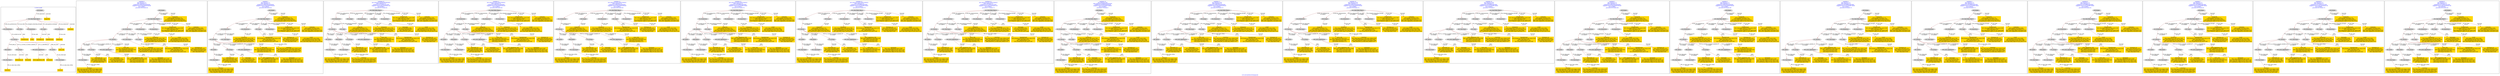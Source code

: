 digraph n0 {
fontcolor="blue"
remincross="true"
label="s13-s-art-institute-of-chicago.xml"
subgraph cluster_0 {
label="1-correct model"
n2[style="filled",color="white",fillcolor="lightgray",label="E12_Production1"];
n3[style="filled",color="white",fillcolor="lightgray",label="E21_Person1"];
n4[style="filled",color="white",fillcolor="lightgray",label="E69_Death1"];
n5[style="filled",color="white",fillcolor="lightgray",label="E74_Group1"];
n6[style="filled",color="white",fillcolor="lightgray",label="E82_Actor_Appellation1"];
n7[style="filled",color="white",fillcolor="lightgray",label="E67_Birth1"];
n8[shape="plaintext",style="filled",fillcolor="gold",label="Artist_URI"];
n9[style="filled",color="white",fillcolor="lightgray",label="E22_Man-Made_Object1"];
n10[style="filled",color="white",fillcolor="lightgray",label="E35_Title1"];
n11[style="filled",color="white",fillcolor="lightgray",label="E8_Acquisition1"];
n12[style="filled",color="white",fillcolor="lightgray",label="E55_Type1"];
n13[style="filled",color="white",fillcolor="lightgray",label="E54_Dimension1"];
n14[shape="plaintext",style="filled",fillcolor="gold",label="Linktodata"];
n15[shape="plaintext",style="filled",fillcolor="gold",label="Titleofartwork"];
n16[style="filled",color="white",fillcolor="lightgray",label="E38_Image1"];
n17[shape="plaintext",style="filled",fillcolor="gold",label="ImageURL"];
n18[style="filled",color="white",fillcolor="lightgray",label="E52_Time-Span1"];
n19[shape="plaintext",style="filled",fillcolor="gold",label="birthYear"];
n20[style="filled",color="white",fillcolor="lightgray",label="E52_Time-Span2"];
n21[shape="plaintext",style="filled",fillcolor="gold",label="deathYear"];
n22[shape="plaintext",style="filled",fillcolor="gold",label="Dimensions"];
n23[shape="plaintext",style="filled",fillcolor="gold",label="Technique_uri"];
n24[shape="plaintext",style="filled",fillcolor="gold",label="Typeofartwork"];
n25[shape="plaintext",style="filled",fillcolor="gold",label="Nationality_uri"];
n26[shape="plaintext",style="filled",fillcolor="gold",label="Nationality"];
n27[shape="plaintext",style="filled",fillcolor="gold",label="Artist_Appellation_URI"];
n28[shape="plaintext",style="filled",fillcolor="gold",label="Artistname"];
n29[shape="plaintext",style="filled",fillcolor="gold",label="Credit"];
}
subgraph cluster_1 {
label="candidate 0\nlink coherence:1.0\nnode coherence:1.0\nconfidence:0.44820764182846495\nmapping score:0.5303549282285359\ncost:24.99812\n-precision:0.88-recall:0.81"
n31[style="filled",color="white",fillcolor="lightgray",label="E12_Production1"];
n32[style="filled",color="white",fillcolor="lightgray",label="E21_Person1"];
n33[style="filled",color="white",fillcolor="lightgray",label="E52_Time-Span2"];
n34[style="filled",color="white",fillcolor="lightgray",label="E55_Type1"];
n35[style="filled",color="white",fillcolor="lightgray",label="E67_Birth1"];
n36[style="filled",color="white",fillcolor="lightgray",label="E74_Group1"];
n37[style="filled",color="white",fillcolor="lightgray",label="E82_Actor_Appellation1"];
n38[style="filled",color="white",fillcolor="lightgray",label="E22_Man-Made_Object1"];
n39[style="filled",color="white",fillcolor="lightgray",label="E54_Dimension1"];
n40[style="filled",color="white",fillcolor="lightgray",label="E8_Acquisition1"];
n41[style="filled",color="white",fillcolor="lightgray",label="E38_Image1"];
n42[style="filled",color="white",fillcolor="lightgray",label="E52_Time-Span1"];
n43[shape="plaintext",style="filled",fillcolor="gold",label="deathYear\n[E52_Time-Span,P82_at_some_time_within,0.344]\n[E52_Time-Span,P82b_end_of_the_end,0.282]\n[E52_Time-Span,P82a_begin_of_the_begin,0.266]\n[E69_Death,P82_at_some_time_within,0.107]"];
n44[shape="plaintext",style="filled",fillcolor="gold",label="Artist_URI\n[E21_Person,classLink,0.322]\n[E82_Actor_Appellation,classLink,0.285]\n[E39_Actor,classLink,0.283]\n[E38_Image,classLink,0.111]"];
n45[shape="plaintext",style="filled",fillcolor="gold",label="ImageURL\n[E38_Image,classLink,0.72]\n[E78_Collection,classLink,0.169]\n[E22_Man-Made_Object,classLink,0.087]\n[E73_Information_Object,P3_has_note,0.024]"];
n46[shape="plaintext",style="filled",fillcolor="gold",label="Dimensions\n[E54_Dimension,P3_has_note,0.739]\n[E22_Man-Made_Object,P3_has_note,0.103]\n[E34_Inscription,P3_has_note,0.089]\n[E22_Man-Made_Object,classLink,0.07]"];
n47[shape="plaintext",style="filled",fillcolor="gold",label="Nationality_uri\n[E74_Group,classLink,0.696]\n[E55_Type,classLink,0.183]\n[E57_Material,classLink,0.083]\n[E55_Type,label,0.038]"];
n48[shape="plaintext",style="filled",fillcolor="gold",label="Credit\n[E30_Right,P3_has_note,0.284]\n[E8_Acquisition,P3_has_note,0.264]\n[E34_Inscription,P3_has_note,0.236]\n[E22_Man-Made_Object,P3_has_note,0.216]"];
n49[shape="plaintext",style="filled",fillcolor="gold",label="Titleofartwork\n[E22_Man-Made_Object,P3_has_note,0.285]\n[E35_Title,label,0.245]\n[E73_Information_Object,P3_has_note,0.243]\n[E33_Linguistic_Object,P3_has_note,0.227]"];
n50[shape="plaintext",style="filled",fillcolor="gold",label="Typeofartwork\n[E29_Design_or_Procedure,P3_has_note,0.376]\n[E55_Type,label,0.321]\n[E57_Material,label,0.156]\n[E12_Production,P3_has_note,0.148]"];
n51[shape="plaintext",style="filled",fillcolor="gold",label="Nationality\n[E74_Group,label,0.529]\n[E74_Group,classLink,0.307]\n[E55_Type,label,0.095]\n[E21_Person,P3_has_note,0.068]"];
n52[shape="plaintext",style="filled",fillcolor="gold",label="Linktodata\n[E38_Image,classLink,0.464]\n[E78_Collection,classLink,0.277]\n[E22_Man-Made_Object,classLink,0.214]\n[E82_Actor_Appellation,classLink,0.044]"];
n53[shape="plaintext",style="filled",fillcolor="gold",label="birthYear\n[E52_Time-Span,P82a_begin_of_the_begin,0.463]\n[E52_Time-Span,P82_at_some_time_within,0.367]\n[E52_Time-Span,P82b_end_of_the_end,0.104]\n[E33_Linguistic_Object,P3_has_note,0.066]"];
n54[shape="plaintext",style="filled",fillcolor="gold",label="Artist_Appellation_URI\n[E82_Actor_Appellation,classLink,0.558]\n[E21_Person,classLink,0.359]\n[E39_Actor,classLink,0.059]\n[E38_Image,classLink,0.023]"];
n55[shape="plaintext",style="filled",fillcolor="gold",label="Technique_uri\n[E55_Type,classLink,0.407]\n[E57_Material,classLink,0.354]\n[E74_Group,classLink,0.201]\n[E55_Type,label,0.038]"];
n56[shape="plaintext",style="filled",fillcolor="gold",label="Artistname\n[E82_Actor_Appellation,label,0.509]\n[E22_Man-Made_Object,P3_has_note,0.179]\n[E33_Linguistic_Object,P3_has_note,0.166]\n[E73_Information_Object,P3_has_note,0.145]"];
}
subgraph cluster_2 {
label="candidate 1\nlink coherence:1.0\nnode coherence:1.0\nconfidence:0.44820764182846495\nmapping score:0.5303549282285359\ncost:24.99818\n-precision:0.88-recall:0.81"
n58[style="filled",color="white",fillcolor="lightgray",label="E12_Production1"];
n59[style="filled",color="white",fillcolor="lightgray",label="E21_Person1"];
n60[style="filled",color="white",fillcolor="lightgray",label="E52_Time-Span2"];
n61[style="filled",color="white",fillcolor="lightgray",label="E67_Birth1"];
n62[style="filled",color="white",fillcolor="lightgray",label="E74_Group1"];
n63[style="filled",color="white",fillcolor="lightgray",label="E82_Actor_Appellation1"];
n64[style="filled",color="white",fillcolor="lightgray",label="E22_Man-Made_Object1"];
n65[style="filled",color="white",fillcolor="lightgray",label="E54_Dimension1"];
n66[style="filled",color="white",fillcolor="lightgray",label="E55_Type2"];
n67[style="filled",color="white",fillcolor="lightgray",label="E8_Acquisition1"];
n68[style="filled",color="white",fillcolor="lightgray",label="E38_Image1"];
n69[style="filled",color="white",fillcolor="lightgray",label="E52_Time-Span1"];
n70[shape="plaintext",style="filled",fillcolor="gold",label="deathYear\n[E52_Time-Span,P82_at_some_time_within,0.344]\n[E52_Time-Span,P82b_end_of_the_end,0.282]\n[E52_Time-Span,P82a_begin_of_the_begin,0.266]\n[E69_Death,P82_at_some_time_within,0.107]"];
n71[shape="plaintext",style="filled",fillcolor="gold",label="Artist_URI\n[E21_Person,classLink,0.322]\n[E82_Actor_Appellation,classLink,0.285]\n[E39_Actor,classLink,0.283]\n[E38_Image,classLink,0.111]"];
n72[shape="plaintext",style="filled",fillcolor="gold",label="ImageURL\n[E38_Image,classLink,0.72]\n[E78_Collection,classLink,0.169]\n[E22_Man-Made_Object,classLink,0.087]\n[E73_Information_Object,P3_has_note,0.024]"];
n73[shape="plaintext",style="filled",fillcolor="gold",label="Dimensions\n[E54_Dimension,P3_has_note,0.739]\n[E22_Man-Made_Object,P3_has_note,0.103]\n[E34_Inscription,P3_has_note,0.089]\n[E22_Man-Made_Object,classLink,0.07]"];
n74[shape="plaintext",style="filled",fillcolor="gold",label="Nationality_uri\n[E74_Group,classLink,0.696]\n[E55_Type,classLink,0.183]\n[E57_Material,classLink,0.083]\n[E55_Type,label,0.038]"];
n75[shape="plaintext",style="filled",fillcolor="gold",label="Typeofartwork\n[E29_Design_or_Procedure,P3_has_note,0.376]\n[E55_Type,label,0.321]\n[E57_Material,label,0.156]\n[E12_Production,P3_has_note,0.148]"];
n76[shape="plaintext",style="filled",fillcolor="gold",label="Credit\n[E30_Right,P3_has_note,0.284]\n[E8_Acquisition,P3_has_note,0.264]\n[E34_Inscription,P3_has_note,0.236]\n[E22_Man-Made_Object,P3_has_note,0.216]"];
n77[shape="plaintext",style="filled",fillcolor="gold",label="Titleofartwork\n[E22_Man-Made_Object,P3_has_note,0.285]\n[E35_Title,label,0.245]\n[E73_Information_Object,P3_has_note,0.243]\n[E33_Linguistic_Object,P3_has_note,0.227]"];
n78[shape="plaintext",style="filled",fillcolor="gold",label="Nationality\n[E74_Group,label,0.529]\n[E74_Group,classLink,0.307]\n[E55_Type,label,0.095]\n[E21_Person,P3_has_note,0.068]"];
n79[shape="plaintext",style="filled",fillcolor="gold",label="Linktodata\n[E38_Image,classLink,0.464]\n[E78_Collection,classLink,0.277]\n[E22_Man-Made_Object,classLink,0.214]\n[E82_Actor_Appellation,classLink,0.044]"];
n80[shape="plaintext",style="filled",fillcolor="gold",label="Technique_uri\n[E55_Type,classLink,0.407]\n[E57_Material,classLink,0.354]\n[E74_Group,classLink,0.201]\n[E55_Type,label,0.038]"];
n81[shape="plaintext",style="filled",fillcolor="gold",label="birthYear\n[E52_Time-Span,P82a_begin_of_the_begin,0.463]\n[E52_Time-Span,P82_at_some_time_within,0.367]\n[E52_Time-Span,P82b_end_of_the_end,0.104]\n[E33_Linguistic_Object,P3_has_note,0.066]"];
n82[shape="plaintext",style="filled",fillcolor="gold",label="Artist_Appellation_URI\n[E82_Actor_Appellation,classLink,0.558]\n[E21_Person,classLink,0.359]\n[E39_Actor,classLink,0.059]\n[E38_Image,classLink,0.023]"];
n83[shape="plaintext",style="filled",fillcolor="gold",label="Artistname\n[E82_Actor_Appellation,label,0.509]\n[E22_Man-Made_Object,P3_has_note,0.179]\n[E33_Linguistic_Object,P3_has_note,0.166]\n[E73_Information_Object,P3_has_note,0.145]"];
}
subgraph cluster_3 {
label="candidate 10\nlink coherence:0.9629629629629629\nnode coherence:1.0\nconfidence:0.4172304313372635\nmapping score:0.5081244294933736\ncost:26.99811\n-precision:0.81-recall:0.81"
n85[style="filled",color="white",fillcolor="lightgray",label="E12_Production1"];
n86[style="filled",color="white",fillcolor="lightgray",label="E21_Person1"];
n87[style="filled",color="white",fillcolor="lightgray",label="E55_Type1"];
n88[style="filled",color="white",fillcolor="lightgray",label="E67_Birth1"];
n89[style="filled",color="white",fillcolor="lightgray",label="E69_Death1"];
n90[style="filled",color="white",fillcolor="lightgray",label="E74_Group1"];
n91[style="filled",color="white",fillcolor="lightgray",label="E82_Actor_Appellation1"];
n92[style="filled",color="white",fillcolor="lightgray",label="E22_Man-Made_Object1"];
n93[style="filled",color="white",fillcolor="lightgray",label="E38_Image1"];
n94[style="filled",color="white",fillcolor="lightgray",label="E54_Dimension1"];
n95[style="filled",color="white",fillcolor="lightgray",label="E55_Type2"];
n96[style="filled",color="white",fillcolor="lightgray",label="E8_Acquisition1"];
n97[style="filled",color="white",fillcolor="lightgray",label="E52_Time-Span1"];
n98[style="filled",color="white",fillcolor="lightgray",label="E52_Time-Span3"];
n99[shape="plaintext",style="filled",fillcolor="gold",label="Artist_URI\n[E21_Person,classLink,0.322]\n[E82_Actor_Appellation,classLink,0.285]\n[E39_Actor,classLink,0.283]\n[E38_Image,classLink,0.111]"];
n100[shape="plaintext",style="filled",fillcolor="gold",label="ImageURL\n[E38_Image,classLink,0.72]\n[E78_Collection,classLink,0.169]\n[E22_Man-Made_Object,classLink,0.087]\n[E73_Information_Object,P3_has_note,0.024]"];
n101[shape="plaintext",style="filled",fillcolor="gold",label="Dimensions\n[E54_Dimension,P3_has_note,0.739]\n[E22_Man-Made_Object,P3_has_note,0.103]\n[E34_Inscription,P3_has_note,0.089]\n[E22_Man-Made_Object,classLink,0.07]"];
n102[shape="plaintext",style="filled",fillcolor="gold",label="Nationality_uri\n[E74_Group,classLink,0.696]\n[E55_Type,classLink,0.183]\n[E57_Material,classLink,0.083]\n[E55_Type,label,0.038]"];
n103[shape="plaintext",style="filled",fillcolor="gold",label="deathYear\n[E52_Time-Span,P82_at_some_time_within,0.344]\n[E52_Time-Span,P82b_end_of_the_end,0.282]\n[E52_Time-Span,P82a_begin_of_the_begin,0.266]\n[E69_Death,P82_at_some_time_within,0.107]"];
n104[shape="plaintext",style="filled",fillcolor="gold",label="Nationality\n[E74_Group,label,0.529]\n[E74_Group,classLink,0.307]\n[E55_Type,label,0.095]\n[E21_Person,P3_has_note,0.068]"];
n105[shape="plaintext",style="filled",fillcolor="gold",label="Credit\n[E30_Right,P3_has_note,0.284]\n[E8_Acquisition,P3_has_note,0.264]\n[E34_Inscription,P3_has_note,0.236]\n[E22_Man-Made_Object,P3_has_note,0.216]"];
n106[shape="plaintext",style="filled",fillcolor="gold",label="Titleofartwork\n[E22_Man-Made_Object,P3_has_note,0.285]\n[E35_Title,label,0.245]\n[E73_Information_Object,P3_has_note,0.243]\n[E33_Linguistic_Object,P3_has_note,0.227]"];
n107[shape="plaintext",style="filled",fillcolor="gold",label="Typeofartwork\n[E29_Design_or_Procedure,P3_has_note,0.376]\n[E55_Type,label,0.321]\n[E57_Material,label,0.156]\n[E12_Production,P3_has_note,0.148]"];
n108[shape="plaintext",style="filled",fillcolor="gold",label="Linktodata\n[E38_Image,classLink,0.464]\n[E78_Collection,classLink,0.277]\n[E22_Man-Made_Object,classLink,0.214]\n[E82_Actor_Appellation,classLink,0.044]"];
n109[shape="plaintext",style="filled",fillcolor="gold",label="birthYear\n[E52_Time-Span,P82a_begin_of_the_begin,0.463]\n[E52_Time-Span,P82_at_some_time_within,0.367]\n[E52_Time-Span,P82b_end_of_the_end,0.104]\n[E33_Linguistic_Object,P3_has_note,0.066]"];
n110[shape="plaintext",style="filled",fillcolor="gold",label="Artist_Appellation_URI\n[E82_Actor_Appellation,classLink,0.558]\n[E21_Person,classLink,0.359]\n[E39_Actor,classLink,0.059]\n[E38_Image,classLink,0.023]"];
n111[shape="plaintext",style="filled",fillcolor="gold",label="Technique_uri\n[E55_Type,classLink,0.407]\n[E57_Material,classLink,0.354]\n[E74_Group,classLink,0.201]\n[E55_Type,label,0.038]"];
n112[shape="plaintext",style="filled",fillcolor="gold",label="Artistname\n[E82_Actor_Appellation,label,0.509]\n[E22_Man-Made_Object,P3_has_note,0.179]\n[E33_Linguistic_Object,P3_has_note,0.166]\n[E73_Information_Object,P3_has_note,0.145]"];
}
subgraph cluster_4 {
label="candidate 11\nlink coherence:0.9615384615384616\nnode coherence:1.0\nconfidence:0.44820764182846495\nmapping score:0.5303549282285359\ncost:25.99818\n-precision:0.88-recall:0.85"
n114[style="filled",color="white",fillcolor="lightgray",label="E12_Production1"];
n115[style="filled",color="white",fillcolor="lightgray",label="E21_Person1"];
n116[style="filled",color="white",fillcolor="lightgray",label="E55_Type1"];
n117[style="filled",color="white",fillcolor="lightgray",label="E67_Birth1"];
n118[style="filled",color="white",fillcolor="lightgray",label="E69_Death1"];
n119[style="filled",color="white",fillcolor="lightgray",label="E74_Group1"];
n120[style="filled",color="white",fillcolor="lightgray",label="E82_Actor_Appellation1"];
n121[style="filled",color="white",fillcolor="lightgray",label="E22_Man-Made_Object1"];
n122[style="filled",color="white",fillcolor="lightgray",label="E38_Image1"];
n123[style="filled",color="white",fillcolor="lightgray",label="E54_Dimension1"];
n124[style="filled",color="white",fillcolor="lightgray",label="E8_Acquisition1"];
n125[style="filled",color="white",fillcolor="lightgray",label="E52_Time-Span1"];
n126[style="filled",color="white",fillcolor="lightgray",label="E52_Time-Span3"];
n127[shape="plaintext",style="filled",fillcolor="gold",label="Artist_URI\n[E21_Person,classLink,0.322]\n[E82_Actor_Appellation,classLink,0.285]\n[E39_Actor,classLink,0.283]\n[E38_Image,classLink,0.111]"];
n128[shape="plaintext",style="filled",fillcolor="gold",label="ImageURL\n[E38_Image,classLink,0.72]\n[E78_Collection,classLink,0.169]\n[E22_Man-Made_Object,classLink,0.087]\n[E73_Information_Object,P3_has_note,0.024]"];
n129[shape="plaintext",style="filled",fillcolor="gold",label="Dimensions\n[E54_Dimension,P3_has_note,0.739]\n[E22_Man-Made_Object,P3_has_note,0.103]\n[E34_Inscription,P3_has_note,0.089]\n[E22_Man-Made_Object,classLink,0.07]"];
n130[shape="plaintext",style="filled",fillcolor="gold",label="Nationality_uri\n[E74_Group,classLink,0.696]\n[E55_Type,classLink,0.183]\n[E57_Material,classLink,0.083]\n[E55_Type,label,0.038]"];
n131[shape="plaintext",style="filled",fillcolor="gold",label="deathYear\n[E52_Time-Span,P82_at_some_time_within,0.344]\n[E52_Time-Span,P82b_end_of_the_end,0.282]\n[E52_Time-Span,P82a_begin_of_the_begin,0.266]\n[E69_Death,P82_at_some_time_within,0.107]"];
n132[shape="plaintext",style="filled",fillcolor="gold",label="Credit\n[E30_Right,P3_has_note,0.284]\n[E8_Acquisition,P3_has_note,0.264]\n[E34_Inscription,P3_has_note,0.236]\n[E22_Man-Made_Object,P3_has_note,0.216]"];
n133[shape="plaintext",style="filled",fillcolor="gold",label="Titleofartwork\n[E22_Man-Made_Object,P3_has_note,0.285]\n[E35_Title,label,0.245]\n[E73_Information_Object,P3_has_note,0.243]\n[E33_Linguistic_Object,P3_has_note,0.227]"];
n134[shape="plaintext",style="filled",fillcolor="gold",label="Typeofartwork\n[E29_Design_or_Procedure,P3_has_note,0.376]\n[E55_Type,label,0.321]\n[E57_Material,label,0.156]\n[E12_Production,P3_has_note,0.148]"];
n135[shape="plaintext",style="filled",fillcolor="gold",label="Nationality\n[E74_Group,label,0.529]\n[E74_Group,classLink,0.307]\n[E55_Type,label,0.095]\n[E21_Person,P3_has_note,0.068]"];
n136[shape="plaintext",style="filled",fillcolor="gold",label="Linktodata\n[E38_Image,classLink,0.464]\n[E78_Collection,classLink,0.277]\n[E22_Man-Made_Object,classLink,0.214]\n[E82_Actor_Appellation,classLink,0.044]"];
n137[shape="plaintext",style="filled",fillcolor="gold",label="birthYear\n[E52_Time-Span,P82a_begin_of_the_begin,0.463]\n[E52_Time-Span,P82_at_some_time_within,0.367]\n[E52_Time-Span,P82b_end_of_the_end,0.104]\n[E33_Linguistic_Object,P3_has_note,0.066]"];
n138[shape="plaintext",style="filled",fillcolor="gold",label="Artist_Appellation_URI\n[E82_Actor_Appellation,classLink,0.558]\n[E21_Person,classLink,0.359]\n[E39_Actor,classLink,0.059]\n[E38_Image,classLink,0.023]"];
n139[shape="plaintext",style="filled",fillcolor="gold",label="Technique_uri\n[E55_Type,classLink,0.407]\n[E57_Material,classLink,0.354]\n[E74_Group,classLink,0.201]\n[E55_Type,label,0.038]"];
n140[shape="plaintext",style="filled",fillcolor="gold",label="Artistname\n[E82_Actor_Appellation,label,0.509]\n[E22_Man-Made_Object,P3_has_note,0.179]\n[E33_Linguistic_Object,P3_has_note,0.166]\n[E73_Information_Object,P3_has_note,0.145]"];
}
subgraph cluster_5 {
label="candidate 12\nlink coherence:0.9615384615384616\nnode coherence:1.0\nconfidence:0.44820764182846495\nmapping score:0.5303549282285359\ncost:25.99824\n-precision:0.88-recall:0.85"
n142[style="filled",color="white",fillcolor="lightgray",label="E12_Production1"];
n143[style="filled",color="white",fillcolor="lightgray",label="E21_Person1"];
n144[style="filled",color="white",fillcolor="lightgray",label="E67_Birth1"];
n145[style="filled",color="white",fillcolor="lightgray",label="E69_Death1"];
n146[style="filled",color="white",fillcolor="lightgray",label="E74_Group1"];
n147[style="filled",color="white",fillcolor="lightgray",label="E82_Actor_Appellation1"];
n148[style="filled",color="white",fillcolor="lightgray",label="E22_Man-Made_Object1"];
n149[style="filled",color="white",fillcolor="lightgray",label="E38_Image1"];
n150[style="filled",color="white",fillcolor="lightgray",label="E54_Dimension1"];
n151[style="filled",color="white",fillcolor="lightgray",label="E55_Type2"];
n152[style="filled",color="white",fillcolor="lightgray",label="E8_Acquisition1"];
n153[style="filled",color="white",fillcolor="lightgray",label="E52_Time-Span1"];
n154[style="filled",color="white",fillcolor="lightgray",label="E52_Time-Span3"];
n155[shape="plaintext",style="filled",fillcolor="gold",label="Artist_URI\n[E21_Person,classLink,0.322]\n[E82_Actor_Appellation,classLink,0.285]\n[E39_Actor,classLink,0.283]\n[E38_Image,classLink,0.111]"];
n156[shape="plaintext",style="filled",fillcolor="gold",label="ImageURL\n[E38_Image,classLink,0.72]\n[E78_Collection,classLink,0.169]\n[E22_Man-Made_Object,classLink,0.087]\n[E73_Information_Object,P3_has_note,0.024]"];
n157[shape="plaintext",style="filled",fillcolor="gold",label="Dimensions\n[E54_Dimension,P3_has_note,0.739]\n[E22_Man-Made_Object,P3_has_note,0.103]\n[E34_Inscription,P3_has_note,0.089]\n[E22_Man-Made_Object,classLink,0.07]"];
n158[shape="plaintext",style="filled",fillcolor="gold",label="Nationality_uri\n[E74_Group,classLink,0.696]\n[E55_Type,classLink,0.183]\n[E57_Material,classLink,0.083]\n[E55_Type,label,0.038]"];
n159[shape="plaintext",style="filled",fillcolor="gold",label="deathYear\n[E52_Time-Span,P82_at_some_time_within,0.344]\n[E52_Time-Span,P82b_end_of_the_end,0.282]\n[E52_Time-Span,P82a_begin_of_the_begin,0.266]\n[E69_Death,P82_at_some_time_within,0.107]"];
n160[shape="plaintext",style="filled",fillcolor="gold",label="Typeofartwork\n[E29_Design_or_Procedure,P3_has_note,0.376]\n[E55_Type,label,0.321]\n[E57_Material,label,0.156]\n[E12_Production,P3_has_note,0.148]"];
n161[shape="plaintext",style="filled",fillcolor="gold",label="Credit\n[E30_Right,P3_has_note,0.284]\n[E8_Acquisition,P3_has_note,0.264]\n[E34_Inscription,P3_has_note,0.236]\n[E22_Man-Made_Object,P3_has_note,0.216]"];
n162[shape="plaintext",style="filled",fillcolor="gold",label="Titleofartwork\n[E22_Man-Made_Object,P3_has_note,0.285]\n[E35_Title,label,0.245]\n[E73_Information_Object,P3_has_note,0.243]\n[E33_Linguistic_Object,P3_has_note,0.227]"];
n163[shape="plaintext",style="filled",fillcolor="gold",label="Nationality\n[E74_Group,label,0.529]\n[E74_Group,classLink,0.307]\n[E55_Type,label,0.095]\n[E21_Person,P3_has_note,0.068]"];
n164[shape="plaintext",style="filled",fillcolor="gold",label="Linktodata\n[E38_Image,classLink,0.464]\n[E78_Collection,classLink,0.277]\n[E22_Man-Made_Object,classLink,0.214]\n[E82_Actor_Appellation,classLink,0.044]"];
n165[shape="plaintext",style="filled",fillcolor="gold",label="Technique_uri\n[E55_Type,classLink,0.407]\n[E57_Material,classLink,0.354]\n[E74_Group,classLink,0.201]\n[E55_Type,label,0.038]"];
n166[shape="plaintext",style="filled",fillcolor="gold",label="birthYear\n[E52_Time-Span,P82a_begin_of_the_begin,0.463]\n[E52_Time-Span,P82_at_some_time_within,0.367]\n[E52_Time-Span,P82b_end_of_the_end,0.104]\n[E33_Linguistic_Object,P3_has_note,0.066]"];
n167[shape="plaintext",style="filled",fillcolor="gold",label="Artist_Appellation_URI\n[E82_Actor_Appellation,classLink,0.558]\n[E21_Person,classLink,0.359]\n[E39_Actor,classLink,0.059]\n[E38_Image,classLink,0.023]"];
n168[shape="plaintext",style="filled",fillcolor="gold",label="Artistname\n[E82_Actor_Appellation,label,0.509]\n[E22_Man-Made_Object,P3_has_note,0.179]\n[E33_Linguistic_Object,P3_has_note,0.166]\n[E73_Information_Object,P3_has_note,0.145]"];
}
subgraph cluster_6 {
label="candidate 13\nlink coherence:0.9615384615384616\nnode coherence:1.0\nconfidence:0.43134962676676697\nmapping score:0.5247355898746365\ncost:25.99818\n-precision:0.81-recall:0.78"
n170[style="filled",color="white",fillcolor="lightgray",label="E12_Production1"];
n171[style="filled",color="white",fillcolor="lightgray",label="E21_Person1"];
n172[style="filled",color="white",fillcolor="lightgray",label="E55_Type1"];
n173[style="filled",color="white",fillcolor="lightgray",label="E67_Birth1"];
n174[style="filled",color="white",fillcolor="lightgray",label="E69_Death1"];
n175[style="filled",color="white",fillcolor="lightgray",label="E74_Group1"];
n176[style="filled",color="white",fillcolor="lightgray",label="E82_Actor_Appellation1"];
n177[style="filled",color="white",fillcolor="lightgray",label="E22_Man-Made_Object1"];
n178[style="filled",color="white",fillcolor="lightgray",label="E38_Image1"];
n179[style="filled",color="white",fillcolor="lightgray",label="E54_Dimension1"];
n180[style="filled",color="white",fillcolor="lightgray",label="E8_Acquisition1"];
n181[style="filled",color="white",fillcolor="lightgray",label="E52_Time-Span1"];
n182[style="filled",color="white",fillcolor="lightgray",label="E52_Time-Span3"];
n183[shape="plaintext",style="filled",fillcolor="gold",label="Artist_Appellation_URI\n[E82_Actor_Appellation,classLink,0.558]\n[E21_Person,classLink,0.359]\n[E39_Actor,classLink,0.059]\n[E38_Image,classLink,0.023]"];
n184[shape="plaintext",style="filled",fillcolor="gold",label="ImageURL\n[E38_Image,classLink,0.72]\n[E78_Collection,classLink,0.169]\n[E22_Man-Made_Object,classLink,0.087]\n[E73_Information_Object,P3_has_note,0.024]"];
n185[shape="plaintext",style="filled",fillcolor="gold",label="Dimensions\n[E54_Dimension,P3_has_note,0.739]\n[E22_Man-Made_Object,P3_has_note,0.103]\n[E34_Inscription,P3_has_note,0.089]\n[E22_Man-Made_Object,classLink,0.07]"];
n186[shape="plaintext",style="filled",fillcolor="gold",label="Nationality_uri\n[E74_Group,classLink,0.696]\n[E55_Type,classLink,0.183]\n[E57_Material,classLink,0.083]\n[E55_Type,label,0.038]"];
n187[shape="plaintext",style="filled",fillcolor="gold",label="deathYear\n[E52_Time-Span,P82_at_some_time_within,0.344]\n[E52_Time-Span,P82b_end_of_the_end,0.282]\n[E52_Time-Span,P82a_begin_of_the_begin,0.266]\n[E69_Death,P82_at_some_time_within,0.107]"];
n188[shape="plaintext",style="filled",fillcolor="gold",label="Credit\n[E30_Right,P3_has_note,0.284]\n[E8_Acquisition,P3_has_note,0.264]\n[E34_Inscription,P3_has_note,0.236]\n[E22_Man-Made_Object,P3_has_note,0.216]"];
n189[shape="plaintext",style="filled",fillcolor="gold",label="Titleofartwork\n[E22_Man-Made_Object,P3_has_note,0.285]\n[E35_Title,label,0.245]\n[E73_Information_Object,P3_has_note,0.243]\n[E33_Linguistic_Object,P3_has_note,0.227]"];
n190[shape="plaintext",style="filled",fillcolor="gold",label="Typeofartwork\n[E29_Design_or_Procedure,P3_has_note,0.376]\n[E55_Type,label,0.321]\n[E57_Material,label,0.156]\n[E12_Production,P3_has_note,0.148]"];
n191[shape="plaintext",style="filled",fillcolor="gold",label="Nationality\n[E74_Group,label,0.529]\n[E74_Group,classLink,0.307]\n[E55_Type,label,0.095]\n[E21_Person,P3_has_note,0.068]"];
n192[shape="plaintext",style="filled",fillcolor="gold",label="Linktodata\n[E38_Image,classLink,0.464]\n[E78_Collection,classLink,0.277]\n[E22_Man-Made_Object,classLink,0.214]\n[E82_Actor_Appellation,classLink,0.044]"];
n193[shape="plaintext",style="filled",fillcolor="gold",label="birthYear\n[E52_Time-Span,P82a_begin_of_the_begin,0.463]\n[E52_Time-Span,P82_at_some_time_within,0.367]\n[E52_Time-Span,P82b_end_of_the_end,0.104]\n[E33_Linguistic_Object,P3_has_note,0.066]"];
n194[shape="plaintext",style="filled",fillcolor="gold",label="Artist_URI\n[E21_Person,classLink,0.322]\n[E82_Actor_Appellation,classLink,0.285]\n[E39_Actor,classLink,0.283]\n[E38_Image,classLink,0.111]"];
n195[shape="plaintext",style="filled",fillcolor="gold",label="Technique_uri\n[E55_Type,classLink,0.407]\n[E57_Material,classLink,0.354]\n[E74_Group,classLink,0.201]\n[E55_Type,label,0.038]"];
n196[shape="plaintext",style="filled",fillcolor="gold",label="Artistname\n[E82_Actor_Appellation,label,0.509]\n[E22_Man-Made_Object,P3_has_note,0.179]\n[E33_Linguistic_Object,P3_has_note,0.166]\n[E73_Information_Object,P3_has_note,0.145]"];
}
subgraph cluster_7 {
label="candidate 14\nlink coherence:0.9615384615384616\nnode coherence:1.0\nconfidence:0.43134962676676697\nmapping score:0.5247355898746365\ncost:25.99824\n-precision:0.81-recall:0.78"
n198[style="filled",color="white",fillcolor="lightgray",label="E12_Production1"];
n199[style="filled",color="white",fillcolor="lightgray",label="E21_Person1"];
n200[style="filled",color="white",fillcolor="lightgray",label="E67_Birth1"];
n201[style="filled",color="white",fillcolor="lightgray",label="E69_Death1"];
n202[style="filled",color="white",fillcolor="lightgray",label="E74_Group1"];
n203[style="filled",color="white",fillcolor="lightgray",label="E82_Actor_Appellation1"];
n204[style="filled",color="white",fillcolor="lightgray",label="E22_Man-Made_Object1"];
n205[style="filled",color="white",fillcolor="lightgray",label="E38_Image1"];
n206[style="filled",color="white",fillcolor="lightgray",label="E54_Dimension1"];
n207[style="filled",color="white",fillcolor="lightgray",label="E55_Type2"];
n208[style="filled",color="white",fillcolor="lightgray",label="E8_Acquisition1"];
n209[style="filled",color="white",fillcolor="lightgray",label="E52_Time-Span1"];
n210[style="filled",color="white",fillcolor="lightgray",label="E52_Time-Span3"];
n211[shape="plaintext",style="filled",fillcolor="gold",label="Artist_Appellation_URI\n[E82_Actor_Appellation,classLink,0.558]\n[E21_Person,classLink,0.359]\n[E39_Actor,classLink,0.059]\n[E38_Image,classLink,0.023]"];
n212[shape="plaintext",style="filled",fillcolor="gold",label="ImageURL\n[E38_Image,classLink,0.72]\n[E78_Collection,classLink,0.169]\n[E22_Man-Made_Object,classLink,0.087]\n[E73_Information_Object,P3_has_note,0.024]"];
n213[shape="plaintext",style="filled",fillcolor="gold",label="Dimensions\n[E54_Dimension,P3_has_note,0.739]\n[E22_Man-Made_Object,P3_has_note,0.103]\n[E34_Inscription,P3_has_note,0.089]\n[E22_Man-Made_Object,classLink,0.07]"];
n214[shape="plaintext",style="filled",fillcolor="gold",label="Nationality_uri\n[E74_Group,classLink,0.696]\n[E55_Type,classLink,0.183]\n[E57_Material,classLink,0.083]\n[E55_Type,label,0.038]"];
n215[shape="plaintext",style="filled",fillcolor="gold",label="deathYear\n[E52_Time-Span,P82_at_some_time_within,0.344]\n[E52_Time-Span,P82b_end_of_the_end,0.282]\n[E52_Time-Span,P82a_begin_of_the_begin,0.266]\n[E69_Death,P82_at_some_time_within,0.107]"];
n216[shape="plaintext",style="filled",fillcolor="gold",label="Typeofartwork\n[E29_Design_or_Procedure,P3_has_note,0.376]\n[E55_Type,label,0.321]\n[E57_Material,label,0.156]\n[E12_Production,P3_has_note,0.148]"];
n217[shape="plaintext",style="filled",fillcolor="gold",label="Credit\n[E30_Right,P3_has_note,0.284]\n[E8_Acquisition,P3_has_note,0.264]\n[E34_Inscription,P3_has_note,0.236]\n[E22_Man-Made_Object,P3_has_note,0.216]"];
n218[shape="plaintext",style="filled",fillcolor="gold",label="Titleofartwork\n[E22_Man-Made_Object,P3_has_note,0.285]\n[E35_Title,label,0.245]\n[E73_Information_Object,P3_has_note,0.243]\n[E33_Linguistic_Object,P3_has_note,0.227]"];
n219[shape="plaintext",style="filled",fillcolor="gold",label="Nationality\n[E74_Group,label,0.529]\n[E74_Group,classLink,0.307]\n[E55_Type,label,0.095]\n[E21_Person,P3_has_note,0.068]"];
n220[shape="plaintext",style="filled",fillcolor="gold",label="Linktodata\n[E38_Image,classLink,0.464]\n[E78_Collection,classLink,0.277]\n[E22_Man-Made_Object,classLink,0.214]\n[E82_Actor_Appellation,classLink,0.044]"];
n221[shape="plaintext",style="filled",fillcolor="gold",label="Technique_uri\n[E55_Type,classLink,0.407]\n[E57_Material,classLink,0.354]\n[E74_Group,classLink,0.201]\n[E55_Type,label,0.038]"];
n222[shape="plaintext",style="filled",fillcolor="gold",label="birthYear\n[E52_Time-Span,P82a_begin_of_the_begin,0.463]\n[E52_Time-Span,P82_at_some_time_within,0.367]\n[E52_Time-Span,P82b_end_of_the_end,0.104]\n[E33_Linguistic_Object,P3_has_note,0.066]"];
n223[shape="plaintext",style="filled",fillcolor="gold",label="Artist_URI\n[E21_Person,classLink,0.322]\n[E82_Actor_Appellation,classLink,0.285]\n[E39_Actor,classLink,0.283]\n[E38_Image,classLink,0.111]"];
n224[shape="plaintext",style="filled",fillcolor="gold",label="Artistname\n[E82_Actor_Appellation,label,0.509]\n[E22_Man-Made_Object,P3_has_note,0.179]\n[E33_Linguistic_Object,P3_has_note,0.166]\n[E73_Information_Object,P3_has_note,0.145]"];
}
subgraph cluster_8 {
label="candidate 15\nlink coherence:0.9615384615384616\nnode coherence:1.0\nconfidence:0.4172304313372635\nmapping score:0.5081244294933736\ncost:25.99822\n-precision:0.77-recall:0.74"
n226[style="filled",color="white",fillcolor="lightgray",label="E12_Production1"];
n227[style="filled",color="white",fillcolor="lightgray",label="E21_Person1"];
n228[style="filled",color="white",fillcolor="lightgray",label="E52_Time-Span2"];
n229[style="filled",color="white",fillcolor="lightgray",label="E55_Type1"];
n230[style="filled",color="white",fillcolor="lightgray",label="E67_Birth1"];
n231[style="filled",color="white",fillcolor="lightgray",label="E74_Group1"];
n232[style="filled",color="white",fillcolor="lightgray",label="E82_Actor_Appellation1"];
n233[style="filled",color="white",fillcolor="lightgray",label="E22_Man-Made_Object1"];
n234[style="filled",color="white",fillcolor="lightgray",label="E38_Image1"];
n235[style="filled",color="white",fillcolor="lightgray",label="E54_Dimension1"];
n236[style="filled",color="white",fillcolor="lightgray",label="E55_Type2"];
n237[style="filled",color="white",fillcolor="lightgray",label="E8_Acquisition1"];
n238[style="filled",color="white",fillcolor="lightgray",label="E52_Time-Span1"];
n239[shape="plaintext",style="filled",fillcolor="gold",label="deathYear\n[E52_Time-Span,P82_at_some_time_within,0.344]\n[E52_Time-Span,P82b_end_of_the_end,0.282]\n[E52_Time-Span,P82a_begin_of_the_begin,0.266]\n[E69_Death,P82_at_some_time_within,0.107]"];
n240[shape="plaintext",style="filled",fillcolor="gold",label="Artist_URI\n[E21_Person,classLink,0.322]\n[E82_Actor_Appellation,classLink,0.285]\n[E39_Actor,classLink,0.283]\n[E38_Image,classLink,0.111]"];
n241[shape="plaintext",style="filled",fillcolor="gold",label="ImageURL\n[E38_Image,classLink,0.72]\n[E78_Collection,classLink,0.169]\n[E22_Man-Made_Object,classLink,0.087]\n[E73_Information_Object,P3_has_note,0.024]"];
n242[shape="plaintext",style="filled",fillcolor="gold",label="Dimensions\n[E54_Dimension,P3_has_note,0.739]\n[E22_Man-Made_Object,P3_has_note,0.103]\n[E34_Inscription,P3_has_note,0.089]\n[E22_Man-Made_Object,classLink,0.07]"];
n243[shape="plaintext",style="filled",fillcolor="gold",label="Nationality_uri\n[E74_Group,classLink,0.696]\n[E55_Type,classLink,0.183]\n[E57_Material,classLink,0.083]\n[E55_Type,label,0.038]"];
n244[shape="plaintext",style="filled",fillcolor="gold",label="Nationality\n[E74_Group,label,0.529]\n[E74_Group,classLink,0.307]\n[E55_Type,label,0.095]\n[E21_Person,P3_has_note,0.068]"];
n245[shape="plaintext",style="filled",fillcolor="gold",label="Credit\n[E30_Right,P3_has_note,0.284]\n[E8_Acquisition,P3_has_note,0.264]\n[E34_Inscription,P3_has_note,0.236]\n[E22_Man-Made_Object,P3_has_note,0.216]"];
n246[shape="plaintext",style="filled",fillcolor="gold",label="Titleofartwork\n[E22_Man-Made_Object,P3_has_note,0.285]\n[E35_Title,label,0.245]\n[E73_Information_Object,P3_has_note,0.243]\n[E33_Linguistic_Object,P3_has_note,0.227]"];
n247[shape="plaintext",style="filled",fillcolor="gold",label="Typeofartwork\n[E29_Design_or_Procedure,P3_has_note,0.376]\n[E55_Type,label,0.321]\n[E57_Material,label,0.156]\n[E12_Production,P3_has_note,0.148]"];
n248[shape="plaintext",style="filled",fillcolor="gold",label="Linktodata\n[E38_Image,classLink,0.464]\n[E78_Collection,classLink,0.277]\n[E22_Man-Made_Object,classLink,0.214]\n[E82_Actor_Appellation,classLink,0.044]"];
n249[shape="plaintext",style="filled",fillcolor="gold",label="birthYear\n[E52_Time-Span,P82a_begin_of_the_begin,0.463]\n[E52_Time-Span,P82_at_some_time_within,0.367]\n[E52_Time-Span,P82b_end_of_the_end,0.104]\n[E33_Linguistic_Object,P3_has_note,0.066]"];
n250[shape="plaintext",style="filled",fillcolor="gold",label="Artist_Appellation_URI\n[E82_Actor_Appellation,classLink,0.558]\n[E21_Person,classLink,0.359]\n[E39_Actor,classLink,0.059]\n[E38_Image,classLink,0.023]"];
n251[shape="plaintext",style="filled",fillcolor="gold",label="Technique_uri\n[E55_Type,classLink,0.407]\n[E57_Material,classLink,0.354]\n[E74_Group,classLink,0.201]\n[E55_Type,label,0.038]"];
n252[shape="plaintext",style="filled",fillcolor="gold",label="Artistname\n[E82_Actor_Appellation,label,0.509]\n[E22_Man-Made_Object,P3_has_note,0.179]\n[E33_Linguistic_Object,P3_has_note,0.166]\n[E73_Information_Object,P3_has_note,0.145]"];
}
subgraph cluster_9 {
label="candidate 16\nlink coherence:0.96\nnode coherence:0.9583333333333334\nconfidence:0.4550005430294196\nmapping score:0.5187303397399653\ncost:123.99822\n-precision:0.76-recall:0.7"
n254[style="filled",color="white",fillcolor="lightgray",label="E12_Production1"];
n255[style="filled",color="white",fillcolor="lightgray",label="E21_Person1"];
n256[style="filled",color="white",fillcolor="lightgray",label="E55_Type1"];
n257[style="filled",color="white",fillcolor="lightgray",label="E67_Birth1"];
n258[style="filled",color="white",fillcolor="lightgray",label="E74_Group1"];
n259[style="filled",color="white",fillcolor="lightgray",label="E82_Actor_Appellation1"];
n260[style="filled",color="white",fillcolor="lightgray",label="E22_Man-Made_Object1"];
n261[style="filled",color="white",fillcolor="lightgray",label="E54_Dimension1"];
n262[style="filled",color="white",fillcolor="lightgray",label="E55_Type2"];
n263[style="filled",color="white",fillcolor="lightgray",label="E8_Acquisition1"];
n264[style="filled",color="white",fillcolor="lightgray",label="E38_Image1"];
n265[style="filled",color="white",fillcolor="lightgray",label="E52_Time-Span1"];
n266[shape="plaintext",style="filled",fillcolor="gold",label="Artist_URI\n[E21_Person,classLink,0.322]\n[E82_Actor_Appellation,classLink,0.285]\n[E39_Actor,classLink,0.283]\n[E38_Image,classLink,0.111]"];
n267[shape="plaintext",style="filled",fillcolor="gold",label="ImageURL\n[E38_Image,classLink,0.72]\n[E78_Collection,classLink,0.169]\n[E22_Man-Made_Object,classLink,0.087]\n[E73_Information_Object,P3_has_note,0.024]"];
n268[shape="plaintext",style="filled",fillcolor="gold",label="Dimensions\n[E54_Dimension,P3_has_note,0.739]\n[E22_Man-Made_Object,P3_has_note,0.103]\n[E34_Inscription,P3_has_note,0.089]\n[E22_Man-Made_Object,classLink,0.07]"];
n269[shape="plaintext",style="filled",fillcolor="gold",label="Nationality_uri\n[E74_Group,classLink,0.696]\n[E55_Type,classLink,0.183]\n[E57_Material,classLink,0.083]\n[E55_Type,label,0.038]"];
n270[shape="plaintext",style="filled",fillcolor="gold",label="Typeofartwork\n[E29_Design_or_Procedure,P3_has_note,0.376]\n[E55_Type,label,0.321]\n[E57_Material,label,0.156]\n[E12_Production,P3_has_note,0.148]"];
n271[shape="plaintext",style="filled",fillcolor="gold",label="Credit\n[E30_Right,P3_has_note,0.284]\n[E8_Acquisition,P3_has_note,0.264]\n[E34_Inscription,P3_has_note,0.236]\n[E22_Man-Made_Object,P3_has_note,0.216]"];
n272[shape="plaintext",style="filled",fillcolor="gold",label="Titleofartwork\n[E22_Man-Made_Object,P3_has_note,0.285]\n[E35_Title,label,0.245]\n[E73_Information_Object,P3_has_note,0.243]\n[E33_Linguistic_Object,P3_has_note,0.227]"];
n273[shape="plaintext",style="filled",fillcolor="gold",label="Nationality\n[E74_Group,label,0.529]\n[E74_Group,classLink,0.307]\n[E55_Type,label,0.095]\n[E21_Person,P3_has_note,0.068]"];
n274[shape="plaintext",style="filled",fillcolor="gold",label="birthYear\n[E52_Time-Span,P82a_begin_of_the_begin,0.463]\n[E52_Time-Span,P82_at_some_time_within,0.367]\n[E52_Time-Span,P82b_end_of_the_end,0.104]\n[E33_Linguistic_Object,P3_has_note,0.066]"];
n275[shape="plaintext",style="filled",fillcolor="gold",label="Linktodata\n[E38_Image,classLink,0.464]\n[E78_Collection,classLink,0.277]\n[E22_Man-Made_Object,classLink,0.214]\n[E82_Actor_Appellation,classLink,0.044]"];
n276[shape="plaintext",style="filled",fillcolor="gold",label="deathYear\n[E52_Time-Span,P82_at_some_time_within,0.344]\n[E52_Time-Span,P82b_end_of_the_end,0.282]\n[E52_Time-Span,P82a_begin_of_the_begin,0.266]\n[E69_Death,P82_at_some_time_within,0.107]"];
n277[shape="plaintext",style="filled",fillcolor="gold",label="Artist_Appellation_URI\n[E82_Actor_Appellation,classLink,0.558]\n[E21_Person,classLink,0.359]\n[E39_Actor,classLink,0.059]\n[E38_Image,classLink,0.023]"];
n278[shape="plaintext",style="filled",fillcolor="gold",label="Technique_uri\n[E55_Type,classLink,0.407]\n[E57_Material,classLink,0.354]\n[E74_Group,classLink,0.201]\n[E55_Type,label,0.038]"];
n279[shape="plaintext",style="filled",fillcolor="gold",label="Artistname\n[E82_Actor_Appellation,label,0.509]\n[E22_Man-Made_Object,P3_has_note,0.179]\n[E33_Linguistic_Object,P3_has_note,0.166]\n[E73_Information_Object,P3_has_note,0.145]"];
}
subgraph cluster_10 {
label="candidate 17\nlink coherence:0.96\nnode coherence:1.0\nconfidence:0.44820764182846495\nmapping score:0.5303549282285359\ncost:24.99829\n-precision:0.84-recall:0.78"
n281[style="filled",color="white",fillcolor="lightgray",label="E12_Production1"];
n282[style="filled",color="white",fillcolor="lightgray",label="E21_Person1"];
n283[style="filled",color="white",fillcolor="lightgray",label="E52_Time-Span2"];
n284[style="filled",color="white",fillcolor="lightgray",label="E55_Type1"];
n285[style="filled",color="white",fillcolor="lightgray",label="E67_Birth1"];
n286[style="filled",color="white",fillcolor="lightgray",label="E74_Group1"];
n287[style="filled",color="white",fillcolor="lightgray",label="E82_Actor_Appellation1"];
n288[style="filled",color="white",fillcolor="lightgray",label="E22_Man-Made_Object1"];
n289[style="filled",color="white",fillcolor="lightgray",label="E38_Image1"];
n290[style="filled",color="white",fillcolor="lightgray",label="E54_Dimension1"];
n291[style="filled",color="white",fillcolor="lightgray",label="E8_Acquisition1"];
n292[style="filled",color="white",fillcolor="lightgray",label="E52_Time-Span1"];
n293[shape="plaintext",style="filled",fillcolor="gold",label="deathYear\n[E52_Time-Span,P82_at_some_time_within,0.344]\n[E52_Time-Span,P82b_end_of_the_end,0.282]\n[E52_Time-Span,P82a_begin_of_the_begin,0.266]\n[E69_Death,P82_at_some_time_within,0.107]"];
n294[shape="plaintext",style="filled",fillcolor="gold",label="Artist_URI\n[E21_Person,classLink,0.322]\n[E82_Actor_Appellation,classLink,0.285]\n[E39_Actor,classLink,0.283]\n[E38_Image,classLink,0.111]"];
n295[shape="plaintext",style="filled",fillcolor="gold",label="ImageURL\n[E38_Image,classLink,0.72]\n[E78_Collection,classLink,0.169]\n[E22_Man-Made_Object,classLink,0.087]\n[E73_Information_Object,P3_has_note,0.024]"];
n296[shape="plaintext",style="filled",fillcolor="gold",label="Dimensions\n[E54_Dimension,P3_has_note,0.739]\n[E22_Man-Made_Object,P3_has_note,0.103]\n[E34_Inscription,P3_has_note,0.089]\n[E22_Man-Made_Object,classLink,0.07]"];
n297[shape="plaintext",style="filled",fillcolor="gold",label="Nationality_uri\n[E74_Group,classLink,0.696]\n[E55_Type,classLink,0.183]\n[E57_Material,classLink,0.083]\n[E55_Type,label,0.038]"];
n298[shape="plaintext",style="filled",fillcolor="gold",label="Credit\n[E30_Right,P3_has_note,0.284]\n[E8_Acquisition,P3_has_note,0.264]\n[E34_Inscription,P3_has_note,0.236]\n[E22_Man-Made_Object,P3_has_note,0.216]"];
n299[shape="plaintext",style="filled",fillcolor="gold",label="Titleofartwork\n[E22_Man-Made_Object,P3_has_note,0.285]\n[E35_Title,label,0.245]\n[E73_Information_Object,P3_has_note,0.243]\n[E33_Linguistic_Object,P3_has_note,0.227]"];
n300[shape="plaintext",style="filled",fillcolor="gold",label="Typeofartwork\n[E29_Design_or_Procedure,P3_has_note,0.376]\n[E55_Type,label,0.321]\n[E57_Material,label,0.156]\n[E12_Production,P3_has_note,0.148]"];
n301[shape="plaintext",style="filled",fillcolor="gold",label="Nationality\n[E74_Group,label,0.529]\n[E74_Group,classLink,0.307]\n[E55_Type,label,0.095]\n[E21_Person,P3_has_note,0.068]"];
n302[shape="plaintext",style="filled",fillcolor="gold",label="Linktodata\n[E38_Image,classLink,0.464]\n[E78_Collection,classLink,0.277]\n[E22_Man-Made_Object,classLink,0.214]\n[E82_Actor_Appellation,classLink,0.044]"];
n303[shape="plaintext",style="filled",fillcolor="gold",label="birthYear\n[E52_Time-Span,P82a_begin_of_the_begin,0.463]\n[E52_Time-Span,P82_at_some_time_within,0.367]\n[E52_Time-Span,P82b_end_of_the_end,0.104]\n[E33_Linguistic_Object,P3_has_note,0.066]"];
n304[shape="plaintext",style="filled",fillcolor="gold",label="Artist_Appellation_URI\n[E82_Actor_Appellation,classLink,0.558]\n[E21_Person,classLink,0.359]\n[E39_Actor,classLink,0.059]\n[E38_Image,classLink,0.023]"];
n305[shape="plaintext",style="filled",fillcolor="gold",label="Technique_uri\n[E55_Type,classLink,0.407]\n[E57_Material,classLink,0.354]\n[E74_Group,classLink,0.201]\n[E55_Type,label,0.038]"];
n306[shape="plaintext",style="filled",fillcolor="gold",label="Artistname\n[E82_Actor_Appellation,label,0.509]\n[E22_Man-Made_Object,P3_has_note,0.179]\n[E33_Linguistic_Object,P3_has_note,0.166]\n[E73_Information_Object,P3_has_note,0.145]"];
}
subgraph cluster_11 {
label="candidate 18\nlink coherence:0.96\nnode coherence:1.0\nconfidence:0.44820764182846495\nmapping score:0.5303549282285359\ncost:24.99835\n-precision:0.84-recall:0.78"
n308[style="filled",color="white",fillcolor="lightgray",label="E12_Production1"];
n309[style="filled",color="white",fillcolor="lightgray",label="E21_Person1"];
n310[style="filled",color="white",fillcolor="lightgray",label="E52_Time-Span2"];
n311[style="filled",color="white",fillcolor="lightgray",label="E67_Birth1"];
n312[style="filled",color="white",fillcolor="lightgray",label="E74_Group1"];
n313[style="filled",color="white",fillcolor="lightgray",label="E82_Actor_Appellation1"];
n314[style="filled",color="white",fillcolor="lightgray",label="E22_Man-Made_Object1"];
n315[style="filled",color="white",fillcolor="lightgray",label="E38_Image1"];
n316[style="filled",color="white",fillcolor="lightgray",label="E54_Dimension1"];
n317[style="filled",color="white",fillcolor="lightgray",label="E55_Type2"];
n318[style="filled",color="white",fillcolor="lightgray",label="E8_Acquisition1"];
n319[style="filled",color="white",fillcolor="lightgray",label="E52_Time-Span1"];
n320[shape="plaintext",style="filled",fillcolor="gold",label="deathYear\n[E52_Time-Span,P82_at_some_time_within,0.344]\n[E52_Time-Span,P82b_end_of_the_end,0.282]\n[E52_Time-Span,P82a_begin_of_the_begin,0.266]\n[E69_Death,P82_at_some_time_within,0.107]"];
n321[shape="plaintext",style="filled",fillcolor="gold",label="Artist_URI\n[E21_Person,classLink,0.322]\n[E82_Actor_Appellation,classLink,0.285]\n[E39_Actor,classLink,0.283]\n[E38_Image,classLink,0.111]"];
n322[shape="plaintext",style="filled",fillcolor="gold",label="ImageURL\n[E38_Image,classLink,0.72]\n[E78_Collection,classLink,0.169]\n[E22_Man-Made_Object,classLink,0.087]\n[E73_Information_Object,P3_has_note,0.024]"];
n323[shape="plaintext",style="filled",fillcolor="gold",label="Dimensions\n[E54_Dimension,P3_has_note,0.739]\n[E22_Man-Made_Object,P3_has_note,0.103]\n[E34_Inscription,P3_has_note,0.089]\n[E22_Man-Made_Object,classLink,0.07]"];
n324[shape="plaintext",style="filled",fillcolor="gold",label="Nationality_uri\n[E74_Group,classLink,0.696]\n[E55_Type,classLink,0.183]\n[E57_Material,classLink,0.083]\n[E55_Type,label,0.038]"];
n325[shape="plaintext",style="filled",fillcolor="gold",label="Typeofartwork\n[E29_Design_or_Procedure,P3_has_note,0.376]\n[E55_Type,label,0.321]\n[E57_Material,label,0.156]\n[E12_Production,P3_has_note,0.148]"];
n326[shape="plaintext",style="filled",fillcolor="gold",label="Credit\n[E30_Right,P3_has_note,0.284]\n[E8_Acquisition,P3_has_note,0.264]\n[E34_Inscription,P3_has_note,0.236]\n[E22_Man-Made_Object,P3_has_note,0.216]"];
n327[shape="plaintext",style="filled",fillcolor="gold",label="Titleofartwork\n[E22_Man-Made_Object,P3_has_note,0.285]\n[E35_Title,label,0.245]\n[E73_Information_Object,P3_has_note,0.243]\n[E33_Linguistic_Object,P3_has_note,0.227]"];
n328[shape="plaintext",style="filled",fillcolor="gold",label="Nationality\n[E74_Group,label,0.529]\n[E74_Group,classLink,0.307]\n[E55_Type,label,0.095]\n[E21_Person,P3_has_note,0.068]"];
n329[shape="plaintext",style="filled",fillcolor="gold",label="Linktodata\n[E38_Image,classLink,0.464]\n[E78_Collection,classLink,0.277]\n[E22_Man-Made_Object,classLink,0.214]\n[E82_Actor_Appellation,classLink,0.044]"];
n330[shape="plaintext",style="filled",fillcolor="gold",label="Technique_uri\n[E55_Type,classLink,0.407]\n[E57_Material,classLink,0.354]\n[E74_Group,classLink,0.201]\n[E55_Type,label,0.038]"];
n331[shape="plaintext",style="filled",fillcolor="gold",label="birthYear\n[E52_Time-Span,P82a_begin_of_the_begin,0.463]\n[E52_Time-Span,P82_at_some_time_within,0.367]\n[E52_Time-Span,P82b_end_of_the_end,0.104]\n[E33_Linguistic_Object,P3_has_note,0.066]"];
n332[shape="plaintext",style="filled",fillcolor="gold",label="Artist_Appellation_URI\n[E82_Actor_Appellation,classLink,0.558]\n[E21_Person,classLink,0.359]\n[E39_Actor,classLink,0.059]\n[E38_Image,classLink,0.023]"];
n333[shape="plaintext",style="filled",fillcolor="gold",label="Artistname\n[E82_Actor_Appellation,label,0.509]\n[E22_Man-Made_Object,P3_has_note,0.179]\n[E33_Linguistic_Object,P3_has_note,0.166]\n[E73_Information_Object,P3_has_note,0.145]"];
}
subgraph cluster_12 {
label="candidate 19\nlink coherence:0.96\nnode coherence:1.0\nconfidence:0.43134962676676697\nmapping score:0.5247355898746365\ncost:24.99829\n-precision:0.76-recall:0.7"
n335[style="filled",color="white",fillcolor="lightgray",label="E12_Production1"];
n336[style="filled",color="white",fillcolor="lightgray",label="E21_Person1"];
n337[style="filled",color="white",fillcolor="lightgray",label="E52_Time-Span2"];
n338[style="filled",color="white",fillcolor="lightgray",label="E55_Type1"];
n339[style="filled",color="white",fillcolor="lightgray",label="E67_Birth1"];
n340[style="filled",color="white",fillcolor="lightgray",label="E74_Group1"];
n341[style="filled",color="white",fillcolor="lightgray",label="E82_Actor_Appellation1"];
n342[style="filled",color="white",fillcolor="lightgray",label="E22_Man-Made_Object1"];
n343[style="filled",color="white",fillcolor="lightgray",label="E38_Image1"];
n344[style="filled",color="white",fillcolor="lightgray",label="E54_Dimension1"];
n345[style="filled",color="white",fillcolor="lightgray",label="E8_Acquisition1"];
n346[style="filled",color="white",fillcolor="lightgray",label="E52_Time-Span1"];
n347[shape="plaintext",style="filled",fillcolor="gold",label="deathYear\n[E52_Time-Span,P82_at_some_time_within,0.344]\n[E52_Time-Span,P82b_end_of_the_end,0.282]\n[E52_Time-Span,P82a_begin_of_the_begin,0.266]\n[E69_Death,P82_at_some_time_within,0.107]"];
n348[shape="plaintext",style="filled",fillcolor="gold",label="Artist_Appellation_URI\n[E82_Actor_Appellation,classLink,0.558]\n[E21_Person,classLink,0.359]\n[E39_Actor,classLink,0.059]\n[E38_Image,classLink,0.023]"];
n349[shape="plaintext",style="filled",fillcolor="gold",label="ImageURL\n[E38_Image,classLink,0.72]\n[E78_Collection,classLink,0.169]\n[E22_Man-Made_Object,classLink,0.087]\n[E73_Information_Object,P3_has_note,0.024]"];
n350[shape="plaintext",style="filled",fillcolor="gold",label="Dimensions\n[E54_Dimension,P3_has_note,0.739]\n[E22_Man-Made_Object,P3_has_note,0.103]\n[E34_Inscription,P3_has_note,0.089]\n[E22_Man-Made_Object,classLink,0.07]"];
n351[shape="plaintext",style="filled",fillcolor="gold",label="Nationality_uri\n[E74_Group,classLink,0.696]\n[E55_Type,classLink,0.183]\n[E57_Material,classLink,0.083]\n[E55_Type,label,0.038]"];
n352[shape="plaintext",style="filled",fillcolor="gold",label="Credit\n[E30_Right,P3_has_note,0.284]\n[E8_Acquisition,P3_has_note,0.264]\n[E34_Inscription,P3_has_note,0.236]\n[E22_Man-Made_Object,P3_has_note,0.216]"];
n353[shape="plaintext",style="filled",fillcolor="gold",label="Titleofartwork\n[E22_Man-Made_Object,P3_has_note,0.285]\n[E35_Title,label,0.245]\n[E73_Information_Object,P3_has_note,0.243]\n[E33_Linguistic_Object,P3_has_note,0.227]"];
n354[shape="plaintext",style="filled",fillcolor="gold",label="Typeofartwork\n[E29_Design_or_Procedure,P3_has_note,0.376]\n[E55_Type,label,0.321]\n[E57_Material,label,0.156]\n[E12_Production,P3_has_note,0.148]"];
n355[shape="plaintext",style="filled",fillcolor="gold",label="Nationality\n[E74_Group,label,0.529]\n[E74_Group,classLink,0.307]\n[E55_Type,label,0.095]\n[E21_Person,P3_has_note,0.068]"];
n356[shape="plaintext",style="filled",fillcolor="gold",label="Linktodata\n[E38_Image,classLink,0.464]\n[E78_Collection,classLink,0.277]\n[E22_Man-Made_Object,classLink,0.214]\n[E82_Actor_Appellation,classLink,0.044]"];
n357[shape="plaintext",style="filled",fillcolor="gold",label="birthYear\n[E52_Time-Span,P82a_begin_of_the_begin,0.463]\n[E52_Time-Span,P82_at_some_time_within,0.367]\n[E52_Time-Span,P82b_end_of_the_end,0.104]\n[E33_Linguistic_Object,P3_has_note,0.066]"];
n358[shape="plaintext",style="filled",fillcolor="gold",label="Artist_URI\n[E21_Person,classLink,0.322]\n[E82_Actor_Appellation,classLink,0.285]\n[E39_Actor,classLink,0.283]\n[E38_Image,classLink,0.111]"];
n359[shape="plaintext",style="filled",fillcolor="gold",label="Technique_uri\n[E55_Type,classLink,0.407]\n[E57_Material,classLink,0.354]\n[E74_Group,classLink,0.201]\n[E55_Type,label,0.038]"];
n360[shape="plaintext",style="filled",fillcolor="gold",label="Artistname\n[E82_Actor_Appellation,label,0.509]\n[E22_Man-Made_Object,P3_has_note,0.179]\n[E33_Linguistic_Object,P3_has_note,0.166]\n[E73_Information_Object,P3_has_note,0.145]"];
}
subgraph cluster_13 {
label="candidate 2\nlink coherence:1.0\nnode coherence:1.0\nconfidence:0.44820764182846495\nmapping score:0.5303549282285359\ncost:25.99801\n-precision:0.92-recall:0.89"
n362[style="filled",color="white",fillcolor="lightgray",label="E12_Production1"];
n363[style="filled",color="white",fillcolor="lightgray",label="E21_Person1"];
n364[style="filled",color="white",fillcolor="lightgray",label="E55_Type1"];
n365[style="filled",color="white",fillcolor="lightgray",label="E67_Birth1"];
n366[style="filled",color="white",fillcolor="lightgray",label="E69_Death1"];
n367[style="filled",color="white",fillcolor="lightgray",label="E74_Group1"];
n368[style="filled",color="white",fillcolor="lightgray",label="E82_Actor_Appellation1"];
n369[style="filled",color="white",fillcolor="lightgray",label="E22_Man-Made_Object1"];
n370[style="filled",color="white",fillcolor="lightgray",label="E54_Dimension1"];
n371[style="filled",color="white",fillcolor="lightgray",label="E8_Acquisition1"];
n372[style="filled",color="white",fillcolor="lightgray",label="E38_Image1"];
n373[style="filled",color="white",fillcolor="lightgray",label="E52_Time-Span1"];
n374[style="filled",color="white",fillcolor="lightgray",label="E52_Time-Span3"];
n375[shape="plaintext",style="filled",fillcolor="gold",label="Artist_URI\n[E21_Person,classLink,0.322]\n[E82_Actor_Appellation,classLink,0.285]\n[E39_Actor,classLink,0.283]\n[E38_Image,classLink,0.111]"];
n376[shape="plaintext",style="filled",fillcolor="gold",label="ImageURL\n[E38_Image,classLink,0.72]\n[E78_Collection,classLink,0.169]\n[E22_Man-Made_Object,classLink,0.087]\n[E73_Information_Object,P3_has_note,0.024]"];
n377[shape="plaintext",style="filled",fillcolor="gold",label="Dimensions\n[E54_Dimension,P3_has_note,0.739]\n[E22_Man-Made_Object,P3_has_note,0.103]\n[E34_Inscription,P3_has_note,0.089]\n[E22_Man-Made_Object,classLink,0.07]"];
n378[shape="plaintext",style="filled",fillcolor="gold",label="Nationality_uri\n[E74_Group,classLink,0.696]\n[E55_Type,classLink,0.183]\n[E57_Material,classLink,0.083]\n[E55_Type,label,0.038]"];
n379[shape="plaintext",style="filled",fillcolor="gold",label="deathYear\n[E52_Time-Span,P82_at_some_time_within,0.344]\n[E52_Time-Span,P82b_end_of_the_end,0.282]\n[E52_Time-Span,P82a_begin_of_the_begin,0.266]\n[E69_Death,P82_at_some_time_within,0.107]"];
n380[shape="plaintext",style="filled",fillcolor="gold",label="Credit\n[E30_Right,P3_has_note,0.284]\n[E8_Acquisition,P3_has_note,0.264]\n[E34_Inscription,P3_has_note,0.236]\n[E22_Man-Made_Object,P3_has_note,0.216]"];
n381[shape="plaintext",style="filled",fillcolor="gold",label="Titleofartwork\n[E22_Man-Made_Object,P3_has_note,0.285]\n[E35_Title,label,0.245]\n[E73_Information_Object,P3_has_note,0.243]\n[E33_Linguistic_Object,P3_has_note,0.227]"];
n382[shape="plaintext",style="filled",fillcolor="gold",label="Typeofartwork\n[E29_Design_or_Procedure,P3_has_note,0.376]\n[E55_Type,label,0.321]\n[E57_Material,label,0.156]\n[E12_Production,P3_has_note,0.148]"];
n383[shape="plaintext",style="filled",fillcolor="gold",label="Nationality\n[E74_Group,label,0.529]\n[E74_Group,classLink,0.307]\n[E55_Type,label,0.095]\n[E21_Person,P3_has_note,0.068]"];
n384[shape="plaintext",style="filled",fillcolor="gold",label="Linktodata\n[E38_Image,classLink,0.464]\n[E78_Collection,classLink,0.277]\n[E22_Man-Made_Object,classLink,0.214]\n[E82_Actor_Appellation,classLink,0.044]"];
n385[shape="plaintext",style="filled",fillcolor="gold",label="birthYear\n[E52_Time-Span,P82a_begin_of_the_begin,0.463]\n[E52_Time-Span,P82_at_some_time_within,0.367]\n[E52_Time-Span,P82b_end_of_the_end,0.104]\n[E33_Linguistic_Object,P3_has_note,0.066]"];
n386[shape="plaintext",style="filled",fillcolor="gold",label="Artist_Appellation_URI\n[E82_Actor_Appellation,classLink,0.558]\n[E21_Person,classLink,0.359]\n[E39_Actor,classLink,0.059]\n[E38_Image,classLink,0.023]"];
n387[shape="plaintext",style="filled",fillcolor="gold",label="Technique_uri\n[E55_Type,classLink,0.407]\n[E57_Material,classLink,0.354]\n[E74_Group,classLink,0.201]\n[E55_Type,label,0.038]"];
n388[shape="plaintext",style="filled",fillcolor="gold",label="Artistname\n[E82_Actor_Appellation,label,0.509]\n[E22_Man-Made_Object,P3_has_note,0.179]\n[E33_Linguistic_Object,P3_has_note,0.166]\n[E73_Information_Object,P3_has_note,0.145]"];
}
subgraph cluster_14 {
label="candidate 3\nlink coherence:1.0\nnode coherence:1.0\nconfidence:0.44820764182846495\nmapping score:0.5303549282285359\ncost:25.99807\n-precision:0.92-recall:0.89"
n390[style="filled",color="white",fillcolor="lightgray",label="E12_Production1"];
n391[style="filled",color="white",fillcolor="lightgray",label="E21_Person1"];
n392[style="filled",color="white",fillcolor="lightgray",label="E67_Birth1"];
n393[style="filled",color="white",fillcolor="lightgray",label="E69_Death1"];
n394[style="filled",color="white",fillcolor="lightgray",label="E74_Group1"];
n395[style="filled",color="white",fillcolor="lightgray",label="E82_Actor_Appellation1"];
n396[style="filled",color="white",fillcolor="lightgray",label="E22_Man-Made_Object1"];
n397[style="filled",color="white",fillcolor="lightgray",label="E54_Dimension1"];
n398[style="filled",color="white",fillcolor="lightgray",label="E55_Type2"];
n399[style="filled",color="white",fillcolor="lightgray",label="E8_Acquisition1"];
n400[style="filled",color="white",fillcolor="lightgray",label="E38_Image1"];
n401[style="filled",color="white",fillcolor="lightgray",label="E52_Time-Span1"];
n402[style="filled",color="white",fillcolor="lightgray",label="E52_Time-Span3"];
n403[shape="plaintext",style="filled",fillcolor="gold",label="Artist_URI\n[E21_Person,classLink,0.322]\n[E82_Actor_Appellation,classLink,0.285]\n[E39_Actor,classLink,0.283]\n[E38_Image,classLink,0.111]"];
n404[shape="plaintext",style="filled",fillcolor="gold",label="ImageURL\n[E38_Image,classLink,0.72]\n[E78_Collection,classLink,0.169]\n[E22_Man-Made_Object,classLink,0.087]\n[E73_Information_Object,P3_has_note,0.024]"];
n405[shape="plaintext",style="filled",fillcolor="gold",label="Dimensions\n[E54_Dimension,P3_has_note,0.739]\n[E22_Man-Made_Object,P3_has_note,0.103]\n[E34_Inscription,P3_has_note,0.089]\n[E22_Man-Made_Object,classLink,0.07]"];
n406[shape="plaintext",style="filled",fillcolor="gold",label="Nationality_uri\n[E74_Group,classLink,0.696]\n[E55_Type,classLink,0.183]\n[E57_Material,classLink,0.083]\n[E55_Type,label,0.038]"];
n407[shape="plaintext",style="filled",fillcolor="gold",label="deathYear\n[E52_Time-Span,P82_at_some_time_within,0.344]\n[E52_Time-Span,P82b_end_of_the_end,0.282]\n[E52_Time-Span,P82a_begin_of_the_begin,0.266]\n[E69_Death,P82_at_some_time_within,0.107]"];
n408[shape="plaintext",style="filled",fillcolor="gold",label="Typeofartwork\n[E29_Design_or_Procedure,P3_has_note,0.376]\n[E55_Type,label,0.321]\n[E57_Material,label,0.156]\n[E12_Production,P3_has_note,0.148]"];
n409[shape="plaintext",style="filled",fillcolor="gold",label="Credit\n[E30_Right,P3_has_note,0.284]\n[E8_Acquisition,P3_has_note,0.264]\n[E34_Inscription,P3_has_note,0.236]\n[E22_Man-Made_Object,P3_has_note,0.216]"];
n410[shape="plaintext",style="filled",fillcolor="gold",label="Titleofartwork\n[E22_Man-Made_Object,P3_has_note,0.285]\n[E35_Title,label,0.245]\n[E73_Information_Object,P3_has_note,0.243]\n[E33_Linguistic_Object,P3_has_note,0.227]"];
n411[shape="plaintext",style="filled",fillcolor="gold",label="Nationality\n[E74_Group,label,0.529]\n[E74_Group,classLink,0.307]\n[E55_Type,label,0.095]\n[E21_Person,P3_has_note,0.068]"];
n412[shape="plaintext",style="filled",fillcolor="gold",label="Linktodata\n[E38_Image,classLink,0.464]\n[E78_Collection,classLink,0.277]\n[E22_Man-Made_Object,classLink,0.214]\n[E82_Actor_Appellation,classLink,0.044]"];
n413[shape="plaintext",style="filled",fillcolor="gold",label="Technique_uri\n[E55_Type,classLink,0.407]\n[E57_Material,classLink,0.354]\n[E74_Group,classLink,0.201]\n[E55_Type,label,0.038]"];
n414[shape="plaintext",style="filled",fillcolor="gold",label="birthYear\n[E52_Time-Span,P82a_begin_of_the_begin,0.463]\n[E52_Time-Span,P82_at_some_time_within,0.367]\n[E52_Time-Span,P82b_end_of_the_end,0.104]\n[E33_Linguistic_Object,P3_has_note,0.066]"];
n415[shape="plaintext",style="filled",fillcolor="gold",label="Artist_Appellation_URI\n[E82_Actor_Appellation,classLink,0.558]\n[E21_Person,classLink,0.359]\n[E39_Actor,classLink,0.059]\n[E38_Image,classLink,0.023]"];
n416[shape="plaintext",style="filled",fillcolor="gold",label="Artistname\n[E82_Actor_Appellation,label,0.509]\n[E22_Man-Made_Object,P3_has_note,0.179]\n[E33_Linguistic_Object,P3_has_note,0.166]\n[E73_Information_Object,P3_has_note,0.145]"];
}
subgraph cluster_15 {
label="candidate 4\nlink coherence:1.0\nnode coherence:1.0\nconfidence:0.43134962676676697\nmapping score:0.5247355898746365\ncost:24.99812\n-precision:0.8-recall:0.74"
n418[style="filled",color="white",fillcolor="lightgray",label="E12_Production1"];
n419[style="filled",color="white",fillcolor="lightgray",label="E21_Person1"];
n420[style="filled",color="white",fillcolor="lightgray",label="E52_Time-Span2"];
n421[style="filled",color="white",fillcolor="lightgray",label="E55_Type1"];
n422[style="filled",color="white",fillcolor="lightgray",label="E67_Birth1"];
n423[style="filled",color="white",fillcolor="lightgray",label="E74_Group1"];
n424[style="filled",color="white",fillcolor="lightgray",label="E82_Actor_Appellation1"];
n425[style="filled",color="white",fillcolor="lightgray",label="E22_Man-Made_Object1"];
n426[style="filled",color="white",fillcolor="lightgray",label="E54_Dimension1"];
n427[style="filled",color="white",fillcolor="lightgray",label="E8_Acquisition1"];
n428[style="filled",color="white",fillcolor="lightgray",label="E38_Image1"];
n429[style="filled",color="white",fillcolor="lightgray",label="E52_Time-Span1"];
n430[shape="plaintext",style="filled",fillcolor="gold",label="deathYear\n[E52_Time-Span,P82_at_some_time_within,0.344]\n[E52_Time-Span,P82b_end_of_the_end,0.282]\n[E52_Time-Span,P82a_begin_of_the_begin,0.266]\n[E69_Death,P82_at_some_time_within,0.107]"];
n431[shape="plaintext",style="filled",fillcolor="gold",label="Artist_Appellation_URI\n[E82_Actor_Appellation,classLink,0.558]\n[E21_Person,classLink,0.359]\n[E39_Actor,classLink,0.059]\n[E38_Image,classLink,0.023]"];
n432[shape="plaintext",style="filled",fillcolor="gold",label="ImageURL\n[E38_Image,classLink,0.72]\n[E78_Collection,classLink,0.169]\n[E22_Man-Made_Object,classLink,0.087]\n[E73_Information_Object,P3_has_note,0.024]"];
n433[shape="plaintext",style="filled",fillcolor="gold",label="Dimensions\n[E54_Dimension,P3_has_note,0.739]\n[E22_Man-Made_Object,P3_has_note,0.103]\n[E34_Inscription,P3_has_note,0.089]\n[E22_Man-Made_Object,classLink,0.07]"];
n434[shape="plaintext",style="filled",fillcolor="gold",label="Nationality_uri\n[E74_Group,classLink,0.696]\n[E55_Type,classLink,0.183]\n[E57_Material,classLink,0.083]\n[E55_Type,label,0.038]"];
n435[shape="plaintext",style="filled",fillcolor="gold",label="Credit\n[E30_Right,P3_has_note,0.284]\n[E8_Acquisition,P3_has_note,0.264]\n[E34_Inscription,P3_has_note,0.236]\n[E22_Man-Made_Object,P3_has_note,0.216]"];
n436[shape="plaintext",style="filled",fillcolor="gold",label="Titleofartwork\n[E22_Man-Made_Object,P3_has_note,0.285]\n[E35_Title,label,0.245]\n[E73_Information_Object,P3_has_note,0.243]\n[E33_Linguistic_Object,P3_has_note,0.227]"];
n437[shape="plaintext",style="filled",fillcolor="gold",label="Typeofartwork\n[E29_Design_or_Procedure,P3_has_note,0.376]\n[E55_Type,label,0.321]\n[E57_Material,label,0.156]\n[E12_Production,P3_has_note,0.148]"];
n438[shape="plaintext",style="filled",fillcolor="gold",label="Nationality\n[E74_Group,label,0.529]\n[E74_Group,classLink,0.307]\n[E55_Type,label,0.095]\n[E21_Person,P3_has_note,0.068]"];
n439[shape="plaintext",style="filled",fillcolor="gold",label="Linktodata\n[E38_Image,classLink,0.464]\n[E78_Collection,classLink,0.277]\n[E22_Man-Made_Object,classLink,0.214]\n[E82_Actor_Appellation,classLink,0.044]"];
n440[shape="plaintext",style="filled",fillcolor="gold",label="birthYear\n[E52_Time-Span,P82a_begin_of_the_begin,0.463]\n[E52_Time-Span,P82_at_some_time_within,0.367]\n[E52_Time-Span,P82b_end_of_the_end,0.104]\n[E33_Linguistic_Object,P3_has_note,0.066]"];
n441[shape="plaintext",style="filled",fillcolor="gold",label="Artist_URI\n[E21_Person,classLink,0.322]\n[E82_Actor_Appellation,classLink,0.285]\n[E39_Actor,classLink,0.283]\n[E38_Image,classLink,0.111]"];
n442[shape="plaintext",style="filled",fillcolor="gold",label="Technique_uri\n[E55_Type,classLink,0.407]\n[E57_Material,classLink,0.354]\n[E74_Group,classLink,0.201]\n[E55_Type,label,0.038]"];
n443[shape="plaintext",style="filled",fillcolor="gold",label="Artistname\n[E82_Actor_Appellation,label,0.509]\n[E22_Man-Made_Object,P3_has_note,0.179]\n[E33_Linguistic_Object,P3_has_note,0.166]\n[E73_Information_Object,P3_has_note,0.145]"];
}
subgraph cluster_16 {
label="candidate 5\nlink coherence:1.0\nnode coherence:1.0\nconfidence:0.43134962676676697\nmapping score:0.5247355898746365\ncost:24.99818\n-precision:0.8-recall:0.74"
n445[style="filled",color="white",fillcolor="lightgray",label="E12_Production1"];
n446[style="filled",color="white",fillcolor="lightgray",label="E21_Person1"];
n447[style="filled",color="white",fillcolor="lightgray",label="E52_Time-Span2"];
n448[style="filled",color="white",fillcolor="lightgray",label="E67_Birth1"];
n449[style="filled",color="white",fillcolor="lightgray",label="E74_Group1"];
n450[style="filled",color="white",fillcolor="lightgray",label="E82_Actor_Appellation1"];
n451[style="filled",color="white",fillcolor="lightgray",label="E22_Man-Made_Object1"];
n452[style="filled",color="white",fillcolor="lightgray",label="E54_Dimension1"];
n453[style="filled",color="white",fillcolor="lightgray",label="E55_Type2"];
n454[style="filled",color="white",fillcolor="lightgray",label="E8_Acquisition1"];
n455[style="filled",color="white",fillcolor="lightgray",label="E38_Image1"];
n456[style="filled",color="white",fillcolor="lightgray",label="E52_Time-Span1"];
n457[shape="plaintext",style="filled",fillcolor="gold",label="deathYear\n[E52_Time-Span,P82_at_some_time_within,0.344]\n[E52_Time-Span,P82b_end_of_the_end,0.282]\n[E52_Time-Span,P82a_begin_of_the_begin,0.266]\n[E69_Death,P82_at_some_time_within,0.107]"];
n458[shape="plaintext",style="filled",fillcolor="gold",label="Artist_Appellation_URI\n[E82_Actor_Appellation,classLink,0.558]\n[E21_Person,classLink,0.359]\n[E39_Actor,classLink,0.059]\n[E38_Image,classLink,0.023]"];
n459[shape="plaintext",style="filled",fillcolor="gold",label="ImageURL\n[E38_Image,classLink,0.72]\n[E78_Collection,classLink,0.169]\n[E22_Man-Made_Object,classLink,0.087]\n[E73_Information_Object,P3_has_note,0.024]"];
n460[shape="plaintext",style="filled",fillcolor="gold",label="Dimensions\n[E54_Dimension,P3_has_note,0.739]\n[E22_Man-Made_Object,P3_has_note,0.103]\n[E34_Inscription,P3_has_note,0.089]\n[E22_Man-Made_Object,classLink,0.07]"];
n461[shape="plaintext",style="filled",fillcolor="gold",label="Nationality_uri\n[E74_Group,classLink,0.696]\n[E55_Type,classLink,0.183]\n[E57_Material,classLink,0.083]\n[E55_Type,label,0.038]"];
n462[shape="plaintext",style="filled",fillcolor="gold",label="Typeofartwork\n[E29_Design_or_Procedure,P3_has_note,0.376]\n[E55_Type,label,0.321]\n[E57_Material,label,0.156]\n[E12_Production,P3_has_note,0.148]"];
n463[shape="plaintext",style="filled",fillcolor="gold",label="Credit\n[E30_Right,P3_has_note,0.284]\n[E8_Acquisition,P3_has_note,0.264]\n[E34_Inscription,P3_has_note,0.236]\n[E22_Man-Made_Object,P3_has_note,0.216]"];
n464[shape="plaintext",style="filled",fillcolor="gold",label="Titleofartwork\n[E22_Man-Made_Object,P3_has_note,0.285]\n[E35_Title,label,0.245]\n[E73_Information_Object,P3_has_note,0.243]\n[E33_Linguistic_Object,P3_has_note,0.227]"];
n465[shape="plaintext",style="filled",fillcolor="gold",label="Nationality\n[E74_Group,label,0.529]\n[E74_Group,classLink,0.307]\n[E55_Type,label,0.095]\n[E21_Person,P3_has_note,0.068]"];
n466[shape="plaintext",style="filled",fillcolor="gold",label="Linktodata\n[E38_Image,classLink,0.464]\n[E78_Collection,classLink,0.277]\n[E22_Man-Made_Object,classLink,0.214]\n[E82_Actor_Appellation,classLink,0.044]"];
n467[shape="plaintext",style="filled",fillcolor="gold",label="Technique_uri\n[E55_Type,classLink,0.407]\n[E57_Material,classLink,0.354]\n[E74_Group,classLink,0.201]\n[E55_Type,label,0.038]"];
n468[shape="plaintext",style="filled",fillcolor="gold",label="birthYear\n[E52_Time-Span,P82a_begin_of_the_begin,0.463]\n[E52_Time-Span,P82_at_some_time_within,0.367]\n[E52_Time-Span,P82b_end_of_the_end,0.104]\n[E33_Linguistic_Object,P3_has_note,0.066]"];
n469[shape="plaintext",style="filled",fillcolor="gold",label="Artist_URI\n[E21_Person,classLink,0.322]\n[E82_Actor_Appellation,classLink,0.285]\n[E39_Actor,classLink,0.283]\n[E38_Image,classLink,0.111]"];
n470[shape="plaintext",style="filled",fillcolor="gold",label="Artistname\n[E82_Actor_Appellation,label,0.509]\n[E22_Man-Made_Object,P3_has_note,0.179]\n[E33_Linguistic_Object,P3_has_note,0.166]\n[E73_Information_Object,P3_has_note,0.145]"];
}
subgraph cluster_17 {
label="candidate 6\nlink coherence:1.0\nnode coherence:1.0\nconfidence:0.43134962676676697\nmapping score:0.5247355898746365\ncost:25.99801\n-precision:0.85-recall:0.81"
n472[style="filled",color="white",fillcolor="lightgray",label="E12_Production1"];
n473[style="filled",color="white",fillcolor="lightgray",label="E21_Person1"];
n474[style="filled",color="white",fillcolor="lightgray",label="E55_Type1"];
n475[style="filled",color="white",fillcolor="lightgray",label="E67_Birth1"];
n476[style="filled",color="white",fillcolor="lightgray",label="E69_Death1"];
n477[style="filled",color="white",fillcolor="lightgray",label="E74_Group1"];
n478[style="filled",color="white",fillcolor="lightgray",label="E82_Actor_Appellation1"];
n479[style="filled",color="white",fillcolor="lightgray",label="E22_Man-Made_Object1"];
n480[style="filled",color="white",fillcolor="lightgray",label="E54_Dimension1"];
n481[style="filled",color="white",fillcolor="lightgray",label="E8_Acquisition1"];
n482[style="filled",color="white",fillcolor="lightgray",label="E38_Image1"];
n483[style="filled",color="white",fillcolor="lightgray",label="E52_Time-Span1"];
n484[style="filled",color="white",fillcolor="lightgray",label="E52_Time-Span3"];
n485[shape="plaintext",style="filled",fillcolor="gold",label="Artist_Appellation_URI\n[E82_Actor_Appellation,classLink,0.558]\n[E21_Person,classLink,0.359]\n[E39_Actor,classLink,0.059]\n[E38_Image,classLink,0.023]"];
n486[shape="plaintext",style="filled",fillcolor="gold",label="ImageURL\n[E38_Image,classLink,0.72]\n[E78_Collection,classLink,0.169]\n[E22_Man-Made_Object,classLink,0.087]\n[E73_Information_Object,P3_has_note,0.024]"];
n487[shape="plaintext",style="filled",fillcolor="gold",label="Dimensions\n[E54_Dimension,P3_has_note,0.739]\n[E22_Man-Made_Object,P3_has_note,0.103]\n[E34_Inscription,P3_has_note,0.089]\n[E22_Man-Made_Object,classLink,0.07]"];
n488[shape="plaintext",style="filled",fillcolor="gold",label="Nationality_uri\n[E74_Group,classLink,0.696]\n[E55_Type,classLink,0.183]\n[E57_Material,classLink,0.083]\n[E55_Type,label,0.038]"];
n489[shape="plaintext",style="filled",fillcolor="gold",label="deathYear\n[E52_Time-Span,P82_at_some_time_within,0.344]\n[E52_Time-Span,P82b_end_of_the_end,0.282]\n[E52_Time-Span,P82a_begin_of_the_begin,0.266]\n[E69_Death,P82_at_some_time_within,0.107]"];
n490[shape="plaintext",style="filled",fillcolor="gold",label="Credit\n[E30_Right,P3_has_note,0.284]\n[E8_Acquisition,P3_has_note,0.264]\n[E34_Inscription,P3_has_note,0.236]\n[E22_Man-Made_Object,P3_has_note,0.216]"];
n491[shape="plaintext",style="filled",fillcolor="gold",label="Titleofartwork\n[E22_Man-Made_Object,P3_has_note,0.285]\n[E35_Title,label,0.245]\n[E73_Information_Object,P3_has_note,0.243]\n[E33_Linguistic_Object,P3_has_note,0.227]"];
n492[shape="plaintext",style="filled",fillcolor="gold",label="Typeofartwork\n[E29_Design_or_Procedure,P3_has_note,0.376]\n[E55_Type,label,0.321]\n[E57_Material,label,0.156]\n[E12_Production,P3_has_note,0.148]"];
n493[shape="plaintext",style="filled",fillcolor="gold",label="Nationality\n[E74_Group,label,0.529]\n[E74_Group,classLink,0.307]\n[E55_Type,label,0.095]\n[E21_Person,P3_has_note,0.068]"];
n494[shape="plaintext",style="filled",fillcolor="gold",label="Linktodata\n[E38_Image,classLink,0.464]\n[E78_Collection,classLink,0.277]\n[E22_Man-Made_Object,classLink,0.214]\n[E82_Actor_Appellation,classLink,0.044]"];
n495[shape="plaintext",style="filled",fillcolor="gold",label="birthYear\n[E52_Time-Span,P82a_begin_of_the_begin,0.463]\n[E52_Time-Span,P82_at_some_time_within,0.367]\n[E52_Time-Span,P82b_end_of_the_end,0.104]\n[E33_Linguistic_Object,P3_has_note,0.066]"];
n496[shape="plaintext",style="filled",fillcolor="gold",label="Artist_URI\n[E21_Person,classLink,0.322]\n[E82_Actor_Appellation,classLink,0.285]\n[E39_Actor,classLink,0.283]\n[E38_Image,classLink,0.111]"];
n497[shape="plaintext",style="filled",fillcolor="gold",label="Technique_uri\n[E55_Type,classLink,0.407]\n[E57_Material,classLink,0.354]\n[E74_Group,classLink,0.201]\n[E55_Type,label,0.038]"];
n498[shape="plaintext",style="filled",fillcolor="gold",label="Artistname\n[E82_Actor_Appellation,label,0.509]\n[E22_Man-Made_Object,P3_has_note,0.179]\n[E33_Linguistic_Object,P3_has_note,0.166]\n[E73_Information_Object,P3_has_note,0.145]"];
}
subgraph cluster_18 {
label="candidate 7\nlink coherence:1.0\nnode coherence:1.0\nconfidence:0.43134962676676697\nmapping score:0.5247355898746365\ncost:25.99807\n-precision:0.85-recall:0.81"
n500[style="filled",color="white",fillcolor="lightgray",label="E12_Production1"];
n501[style="filled",color="white",fillcolor="lightgray",label="E21_Person1"];
n502[style="filled",color="white",fillcolor="lightgray",label="E67_Birth1"];
n503[style="filled",color="white",fillcolor="lightgray",label="E69_Death1"];
n504[style="filled",color="white",fillcolor="lightgray",label="E74_Group1"];
n505[style="filled",color="white",fillcolor="lightgray",label="E82_Actor_Appellation1"];
n506[style="filled",color="white",fillcolor="lightgray",label="E22_Man-Made_Object1"];
n507[style="filled",color="white",fillcolor="lightgray",label="E54_Dimension1"];
n508[style="filled",color="white",fillcolor="lightgray",label="E55_Type2"];
n509[style="filled",color="white",fillcolor="lightgray",label="E8_Acquisition1"];
n510[style="filled",color="white",fillcolor="lightgray",label="E38_Image1"];
n511[style="filled",color="white",fillcolor="lightgray",label="E52_Time-Span1"];
n512[style="filled",color="white",fillcolor="lightgray",label="E52_Time-Span3"];
n513[shape="plaintext",style="filled",fillcolor="gold",label="Artist_Appellation_URI\n[E82_Actor_Appellation,classLink,0.558]\n[E21_Person,classLink,0.359]\n[E39_Actor,classLink,0.059]\n[E38_Image,classLink,0.023]"];
n514[shape="plaintext",style="filled",fillcolor="gold",label="ImageURL\n[E38_Image,classLink,0.72]\n[E78_Collection,classLink,0.169]\n[E22_Man-Made_Object,classLink,0.087]\n[E73_Information_Object,P3_has_note,0.024]"];
n515[shape="plaintext",style="filled",fillcolor="gold",label="Dimensions\n[E54_Dimension,P3_has_note,0.739]\n[E22_Man-Made_Object,P3_has_note,0.103]\n[E34_Inscription,P3_has_note,0.089]\n[E22_Man-Made_Object,classLink,0.07]"];
n516[shape="plaintext",style="filled",fillcolor="gold",label="Nationality_uri\n[E74_Group,classLink,0.696]\n[E55_Type,classLink,0.183]\n[E57_Material,classLink,0.083]\n[E55_Type,label,0.038]"];
n517[shape="plaintext",style="filled",fillcolor="gold",label="deathYear\n[E52_Time-Span,P82_at_some_time_within,0.344]\n[E52_Time-Span,P82b_end_of_the_end,0.282]\n[E52_Time-Span,P82a_begin_of_the_begin,0.266]\n[E69_Death,P82_at_some_time_within,0.107]"];
n518[shape="plaintext",style="filled",fillcolor="gold",label="Typeofartwork\n[E29_Design_or_Procedure,P3_has_note,0.376]\n[E55_Type,label,0.321]\n[E57_Material,label,0.156]\n[E12_Production,P3_has_note,0.148]"];
n519[shape="plaintext",style="filled",fillcolor="gold",label="Credit\n[E30_Right,P3_has_note,0.284]\n[E8_Acquisition,P3_has_note,0.264]\n[E34_Inscription,P3_has_note,0.236]\n[E22_Man-Made_Object,P3_has_note,0.216]"];
n520[shape="plaintext",style="filled",fillcolor="gold",label="Titleofartwork\n[E22_Man-Made_Object,P3_has_note,0.285]\n[E35_Title,label,0.245]\n[E73_Information_Object,P3_has_note,0.243]\n[E33_Linguistic_Object,P3_has_note,0.227]"];
n521[shape="plaintext",style="filled",fillcolor="gold",label="Nationality\n[E74_Group,label,0.529]\n[E74_Group,classLink,0.307]\n[E55_Type,label,0.095]\n[E21_Person,P3_has_note,0.068]"];
n522[shape="plaintext",style="filled",fillcolor="gold",label="Linktodata\n[E38_Image,classLink,0.464]\n[E78_Collection,classLink,0.277]\n[E22_Man-Made_Object,classLink,0.214]\n[E82_Actor_Appellation,classLink,0.044]"];
n523[shape="plaintext",style="filled",fillcolor="gold",label="Technique_uri\n[E55_Type,classLink,0.407]\n[E57_Material,classLink,0.354]\n[E74_Group,classLink,0.201]\n[E55_Type,label,0.038]"];
n524[shape="plaintext",style="filled",fillcolor="gold",label="birthYear\n[E52_Time-Span,P82a_begin_of_the_begin,0.463]\n[E52_Time-Span,P82_at_some_time_within,0.367]\n[E52_Time-Span,P82b_end_of_the_end,0.104]\n[E33_Linguistic_Object,P3_has_note,0.066]"];
n525[shape="plaintext",style="filled",fillcolor="gold",label="Artist_URI\n[E21_Person,classLink,0.322]\n[E82_Actor_Appellation,classLink,0.285]\n[E39_Actor,classLink,0.283]\n[E38_Image,classLink,0.111]"];
n526[shape="plaintext",style="filled",fillcolor="gold",label="Artistname\n[E82_Actor_Appellation,label,0.509]\n[E22_Man-Made_Object,P3_has_note,0.179]\n[E33_Linguistic_Object,P3_has_note,0.166]\n[E73_Information_Object,P3_has_note,0.145]"];
}
subgraph cluster_19 {
label="candidate 8\nlink coherence:1.0\nnode coherence:1.0\nconfidence:0.4172304313372635\nmapping score:0.5081244294933736\ncost:25.99805\n-precision:0.81-recall:0.78"
n528[style="filled",color="white",fillcolor="lightgray",label="E12_Production1"];
n529[style="filled",color="white",fillcolor="lightgray",label="E21_Person1"];
n530[style="filled",color="white",fillcolor="lightgray",label="E52_Time-Span2"];
n531[style="filled",color="white",fillcolor="lightgray",label="E55_Type1"];
n532[style="filled",color="white",fillcolor="lightgray",label="E67_Birth1"];
n533[style="filled",color="white",fillcolor="lightgray",label="E74_Group1"];
n534[style="filled",color="white",fillcolor="lightgray",label="E82_Actor_Appellation1"];
n535[style="filled",color="white",fillcolor="lightgray",label="E22_Man-Made_Object1"];
n536[style="filled",color="white",fillcolor="lightgray",label="E54_Dimension1"];
n537[style="filled",color="white",fillcolor="lightgray",label="E55_Type2"];
n538[style="filled",color="white",fillcolor="lightgray",label="E8_Acquisition1"];
n539[style="filled",color="white",fillcolor="lightgray",label="E38_Image1"];
n540[style="filled",color="white",fillcolor="lightgray",label="E52_Time-Span1"];
n541[shape="plaintext",style="filled",fillcolor="gold",label="deathYear\n[E52_Time-Span,P82_at_some_time_within,0.344]\n[E52_Time-Span,P82b_end_of_the_end,0.282]\n[E52_Time-Span,P82a_begin_of_the_begin,0.266]\n[E69_Death,P82_at_some_time_within,0.107]"];
n542[shape="plaintext",style="filled",fillcolor="gold",label="Artist_URI\n[E21_Person,classLink,0.322]\n[E82_Actor_Appellation,classLink,0.285]\n[E39_Actor,classLink,0.283]\n[E38_Image,classLink,0.111]"];
n543[shape="plaintext",style="filled",fillcolor="gold",label="ImageURL\n[E38_Image,classLink,0.72]\n[E78_Collection,classLink,0.169]\n[E22_Man-Made_Object,classLink,0.087]\n[E73_Information_Object,P3_has_note,0.024]"];
n544[shape="plaintext",style="filled",fillcolor="gold",label="Dimensions\n[E54_Dimension,P3_has_note,0.739]\n[E22_Man-Made_Object,P3_has_note,0.103]\n[E34_Inscription,P3_has_note,0.089]\n[E22_Man-Made_Object,classLink,0.07]"];
n545[shape="plaintext",style="filled",fillcolor="gold",label="Nationality_uri\n[E74_Group,classLink,0.696]\n[E55_Type,classLink,0.183]\n[E57_Material,classLink,0.083]\n[E55_Type,label,0.038]"];
n546[shape="plaintext",style="filled",fillcolor="gold",label="Nationality\n[E74_Group,label,0.529]\n[E74_Group,classLink,0.307]\n[E55_Type,label,0.095]\n[E21_Person,P3_has_note,0.068]"];
n547[shape="plaintext",style="filled",fillcolor="gold",label="Credit\n[E30_Right,P3_has_note,0.284]\n[E8_Acquisition,P3_has_note,0.264]\n[E34_Inscription,P3_has_note,0.236]\n[E22_Man-Made_Object,P3_has_note,0.216]"];
n548[shape="plaintext",style="filled",fillcolor="gold",label="Titleofartwork\n[E22_Man-Made_Object,P3_has_note,0.285]\n[E35_Title,label,0.245]\n[E73_Information_Object,P3_has_note,0.243]\n[E33_Linguistic_Object,P3_has_note,0.227]"];
n549[shape="plaintext",style="filled",fillcolor="gold",label="Typeofartwork\n[E29_Design_or_Procedure,P3_has_note,0.376]\n[E55_Type,label,0.321]\n[E57_Material,label,0.156]\n[E12_Production,P3_has_note,0.148]"];
n550[shape="plaintext",style="filled",fillcolor="gold",label="Linktodata\n[E38_Image,classLink,0.464]\n[E78_Collection,classLink,0.277]\n[E22_Man-Made_Object,classLink,0.214]\n[E82_Actor_Appellation,classLink,0.044]"];
n551[shape="plaintext",style="filled",fillcolor="gold",label="birthYear\n[E52_Time-Span,P82a_begin_of_the_begin,0.463]\n[E52_Time-Span,P82_at_some_time_within,0.367]\n[E52_Time-Span,P82b_end_of_the_end,0.104]\n[E33_Linguistic_Object,P3_has_note,0.066]"];
n552[shape="plaintext",style="filled",fillcolor="gold",label="Artist_Appellation_URI\n[E82_Actor_Appellation,classLink,0.558]\n[E21_Person,classLink,0.359]\n[E39_Actor,classLink,0.059]\n[E38_Image,classLink,0.023]"];
n553[shape="plaintext",style="filled",fillcolor="gold",label="Technique_uri\n[E55_Type,classLink,0.407]\n[E57_Material,classLink,0.354]\n[E74_Group,classLink,0.201]\n[E55_Type,label,0.038]"];
n554[shape="plaintext",style="filled",fillcolor="gold",label="Artistname\n[E82_Actor_Appellation,label,0.509]\n[E22_Man-Made_Object,P3_has_note,0.179]\n[E33_Linguistic_Object,P3_has_note,0.166]\n[E73_Information_Object,P3_has_note,0.145]"];
}
subgraph cluster_20 {
label="candidate 9\nlink coherence:1.0\nnode coherence:1.0\nconfidence:0.4172304313372635\nmapping score:0.5081244294933736\ncost:26.99794\n-precision:0.85-recall:0.85"
n556[style="filled",color="white",fillcolor="lightgray",label="E12_Production1"];
n557[style="filled",color="white",fillcolor="lightgray",label="E21_Person1"];
n558[style="filled",color="white",fillcolor="lightgray",label="E55_Type1"];
n559[style="filled",color="white",fillcolor="lightgray",label="E67_Birth1"];
n560[style="filled",color="white",fillcolor="lightgray",label="E69_Death1"];
n561[style="filled",color="white",fillcolor="lightgray",label="E74_Group1"];
n562[style="filled",color="white",fillcolor="lightgray",label="E82_Actor_Appellation1"];
n563[style="filled",color="white",fillcolor="lightgray",label="E22_Man-Made_Object1"];
n564[style="filled",color="white",fillcolor="lightgray",label="E54_Dimension1"];
n565[style="filled",color="white",fillcolor="lightgray",label="E55_Type2"];
n566[style="filled",color="white",fillcolor="lightgray",label="E8_Acquisition1"];
n567[style="filled",color="white",fillcolor="lightgray",label="E38_Image1"];
n568[style="filled",color="white",fillcolor="lightgray",label="E52_Time-Span1"];
n569[style="filled",color="white",fillcolor="lightgray",label="E52_Time-Span3"];
n570[shape="plaintext",style="filled",fillcolor="gold",label="Artist_URI\n[E21_Person,classLink,0.322]\n[E82_Actor_Appellation,classLink,0.285]\n[E39_Actor,classLink,0.283]\n[E38_Image,classLink,0.111]"];
n571[shape="plaintext",style="filled",fillcolor="gold",label="ImageURL\n[E38_Image,classLink,0.72]\n[E78_Collection,classLink,0.169]\n[E22_Man-Made_Object,classLink,0.087]\n[E73_Information_Object,P3_has_note,0.024]"];
n572[shape="plaintext",style="filled",fillcolor="gold",label="Dimensions\n[E54_Dimension,P3_has_note,0.739]\n[E22_Man-Made_Object,P3_has_note,0.103]\n[E34_Inscription,P3_has_note,0.089]\n[E22_Man-Made_Object,classLink,0.07]"];
n573[shape="plaintext",style="filled",fillcolor="gold",label="Nationality_uri\n[E74_Group,classLink,0.696]\n[E55_Type,classLink,0.183]\n[E57_Material,classLink,0.083]\n[E55_Type,label,0.038]"];
n574[shape="plaintext",style="filled",fillcolor="gold",label="deathYear\n[E52_Time-Span,P82_at_some_time_within,0.344]\n[E52_Time-Span,P82b_end_of_the_end,0.282]\n[E52_Time-Span,P82a_begin_of_the_begin,0.266]\n[E69_Death,P82_at_some_time_within,0.107]"];
n575[shape="plaintext",style="filled",fillcolor="gold",label="Nationality\n[E74_Group,label,0.529]\n[E74_Group,classLink,0.307]\n[E55_Type,label,0.095]\n[E21_Person,P3_has_note,0.068]"];
n576[shape="plaintext",style="filled",fillcolor="gold",label="Credit\n[E30_Right,P3_has_note,0.284]\n[E8_Acquisition,P3_has_note,0.264]\n[E34_Inscription,P3_has_note,0.236]\n[E22_Man-Made_Object,P3_has_note,0.216]"];
n577[shape="plaintext",style="filled",fillcolor="gold",label="Titleofartwork\n[E22_Man-Made_Object,P3_has_note,0.285]\n[E35_Title,label,0.245]\n[E73_Information_Object,P3_has_note,0.243]\n[E33_Linguistic_Object,P3_has_note,0.227]"];
n578[shape="plaintext",style="filled",fillcolor="gold",label="Typeofartwork\n[E29_Design_or_Procedure,P3_has_note,0.376]\n[E55_Type,label,0.321]\n[E57_Material,label,0.156]\n[E12_Production,P3_has_note,0.148]"];
n579[shape="plaintext",style="filled",fillcolor="gold",label="Linktodata\n[E38_Image,classLink,0.464]\n[E78_Collection,classLink,0.277]\n[E22_Man-Made_Object,classLink,0.214]\n[E82_Actor_Appellation,classLink,0.044]"];
n580[shape="plaintext",style="filled",fillcolor="gold",label="birthYear\n[E52_Time-Span,P82a_begin_of_the_begin,0.463]\n[E52_Time-Span,P82_at_some_time_within,0.367]\n[E52_Time-Span,P82b_end_of_the_end,0.104]\n[E33_Linguistic_Object,P3_has_note,0.066]"];
n581[shape="plaintext",style="filled",fillcolor="gold",label="Artist_Appellation_URI\n[E82_Actor_Appellation,classLink,0.558]\n[E21_Person,classLink,0.359]\n[E39_Actor,classLink,0.059]\n[E38_Image,classLink,0.023]"];
n582[shape="plaintext",style="filled",fillcolor="gold",label="Technique_uri\n[E55_Type,classLink,0.407]\n[E57_Material,classLink,0.354]\n[E74_Group,classLink,0.201]\n[E55_Type,label,0.038]"];
n583[shape="plaintext",style="filled",fillcolor="gold",label="Artistname\n[E82_Actor_Appellation,label,0.509]\n[E22_Man-Made_Object,P3_has_note,0.179]\n[E33_Linguistic_Object,P3_has_note,0.166]\n[E73_Information_Object,P3_has_note,0.145]"];
}
n2 -> n3[color="brown",fontcolor="black",label="P14_carried_out_by"]
n3 -> n4[color="brown",fontcolor="black",label="P100i_died_in"]
n3 -> n5[color="brown",fontcolor="black",label="P107i_is_current_or_former_member_of"]
n3 -> n6[color="brown",fontcolor="black",label="P131_is_identified_by"]
n3 -> n7[color="brown",fontcolor="black",label="P98i_was_born"]
n3 -> n8[color="brown",fontcolor="black",label="classLink"]
n9 -> n10[color="brown",fontcolor="black",label="P102_has_title"]
n9 -> n2[color="brown",fontcolor="black",label="P108i_was_produced_by"]
n9 -> n11[color="brown",fontcolor="black",label="P24i_changed_ownership_through"]
n9 -> n12[color="brown",fontcolor="black",label="P32_used_general_technique"]
n9 -> n13[color="brown",fontcolor="black",label="P43_has_dimension"]
n9 -> n14[color="brown",fontcolor="black",label="classLink"]
n10 -> n15[color="brown",fontcolor="black",label="label"]
n16 -> n9[color="brown",fontcolor="black",label="P138_represents"]
n16 -> n17[color="brown",fontcolor="black",label="classLink"]
n18 -> n19[color="brown",fontcolor="black",label="P82_at_some_time_within"]
n20 -> n21[color="brown",fontcolor="black",label="P82_at_some_time_within"]
n13 -> n22[color="brown",fontcolor="black",label="P3_has_note"]
n12 -> n23[color="brown",fontcolor="black",label="classLink"]
n12 -> n24[color="brown",fontcolor="black",label="label"]
n7 -> n18[color="brown",fontcolor="black",label="P4_has_time-span"]
n4 -> n20[color="brown",fontcolor="black",label="P4_has_time-span"]
n5 -> n25[color="brown",fontcolor="black",label="classLink"]
n5 -> n26[color="brown",fontcolor="black",label="label"]
n6 -> n27[color="brown",fontcolor="black",label="classLink"]
n6 -> n28[color="brown",fontcolor="black",label="label"]
n11 -> n29[color="brown",fontcolor="black",label="P3_has_note"]
n31 -> n32[color="brown",fontcolor="black",label="P14_carried_out_by\nw=0.99978"]
n31 -> n33[color="brown",fontcolor="black",label="P4_has_time-span\nw=0.99983"]
n31 -> n34[color="brown",fontcolor="black",label="P32_used_general_technique\nw=0.99987"]
n32 -> n35[color="brown",fontcolor="black",label="P98i_was_born\nw=0.99984"]
n32 -> n36[color="brown",fontcolor="black",label="P107i_is_current_or_former_member_of\nw=0.99987"]
n32 -> n37[color="brown",fontcolor="black",label="P131_is_identified_by\nw=0.99978"]
n38 -> n31[color="brown",fontcolor="black",label="P108i_was_produced_by\nw=0.99977"]
n38 -> n39[color="brown",fontcolor="black",label="P43_has_dimension\nw=0.99982"]
n38 -> n40[color="brown",fontcolor="black",label="P24i_changed_ownership_through\nw=0.99985"]
n41 -> n38[color="brown",fontcolor="black",label="P138_represents\nw=0.99983"]
n35 -> n42[color="brown",fontcolor="black",label="P4_has_time-span\nw=0.99988"]
n33 -> n43[color="brown",fontcolor="black",label="P82_at_some_time_within\nw=1.0"]
n32 -> n44[color="brown",fontcolor="black",label="classLink\nw=1.0"]
n41 -> n45[color="brown",fontcolor="black",label="classLink\nw=1.0"]
n39 -> n46[color="brown",fontcolor="black",label="P3_has_note\nw=1.0"]
n36 -> n47[color="brown",fontcolor="black",label="classLink\nw=1.0"]
n40 -> n48[color="brown",fontcolor="black",label="P3_has_note\nw=1.0"]
n38 -> n49[color="brown",fontcolor="black",label="P3_has_note\nw=1.0"]
n34 -> n50[color="brown",fontcolor="black",label="label\nw=1.0"]
n36 -> n51[color="brown",fontcolor="black",label="label\nw=1.0"]
n38 -> n52[color="brown",fontcolor="black",label="classLink\nw=1.0"]
n42 -> n53[color="brown",fontcolor="black",label="P82_at_some_time_within\nw=1.0"]
n37 -> n54[color="brown",fontcolor="black",label="classLink\nw=1.0"]
n34 -> n55[color="brown",fontcolor="black",label="classLink\nw=1.0"]
n37 -> n56[color="brown",fontcolor="black",label="label\nw=1.0"]
n58 -> n59[color="brown",fontcolor="black",label="P14_carried_out_by\nw=0.99978"]
n58 -> n60[color="brown",fontcolor="black",label="P4_has_time-span\nw=0.99983"]
n59 -> n61[color="brown",fontcolor="black",label="P98i_was_born\nw=0.99984"]
n59 -> n62[color="brown",fontcolor="black",label="P107i_is_current_or_former_member_of\nw=0.99987"]
n59 -> n63[color="brown",fontcolor="black",label="P131_is_identified_by\nw=0.99978"]
n64 -> n58[color="brown",fontcolor="black",label="P108i_was_produced_by\nw=0.99977"]
n64 -> n65[color="brown",fontcolor="black",label="P43_has_dimension\nw=0.99982"]
n64 -> n66[color="brown",fontcolor="black",label="P2_has_type\nw=0.99993"]
n64 -> n67[color="brown",fontcolor="black",label="P24i_changed_ownership_through\nw=0.99985"]
n68 -> n64[color="brown",fontcolor="black",label="P138_represents\nw=0.99983"]
n61 -> n69[color="brown",fontcolor="black",label="P4_has_time-span\nw=0.99988"]
n60 -> n70[color="brown",fontcolor="black",label="P82_at_some_time_within\nw=1.0"]
n59 -> n71[color="brown",fontcolor="black",label="classLink\nw=1.0"]
n68 -> n72[color="brown",fontcolor="black",label="classLink\nw=1.0"]
n65 -> n73[color="brown",fontcolor="black",label="P3_has_note\nw=1.0"]
n62 -> n74[color="brown",fontcolor="black",label="classLink\nw=1.0"]
n66 -> n75[color="brown",fontcolor="black",label="label\nw=1.0"]
n67 -> n76[color="brown",fontcolor="black",label="P3_has_note\nw=1.0"]
n64 -> n77[color="brown",fontcolor="black",label="P3_has_note\nw=1.0"]
n62 -> n78[color="brown",fontcolor="black",label="label\nw=1.0"]
n64 -> n79[color="brown",fontcolor="black",label="classLink\nw=1.0"]
n66 -> n80[color="brown",fontcolor="black",label="classLink\nw=1.0"]
n69 -> n81[color="brown",fontcolor="black",label="P82_at_some_time_within\nw=1.0"]
n63 -> n82[color="brown",fontcolor="black",label="classLink\nw=1.0"]
n63 -> n83[color="brown",fontcolor="black",label="label\nw=1.0"]
n85 -> n86[color="brown",fontcolor="black",label="P14_carried_out_by\nw=0.99978"]
n85 -> n87[color="brown",fontcolor="black",label="P32_used_general_technique\nw=0.99987"]
n86 -> n88[color="brown",fontcolor="black",label="P98i_was_born\nw=0.99984"]
n86 -> n89[color="brown",fontcolor="black",label="P100i_died_in\nw=0.99984"]
n86 -> n90[color="brown",fontcolor="black",label="P107i_is_current_or_former_member_of\nw=0.99987"]
n86 -> n91[color="brown",fontcolor="black",label="P131_is_identified_by\nw=0.99978"]
n92 -> n85[color="brown",fontcolor="black",label="P108i_was_produced_by\nw=0.99977"]
n92 -> n93[color="brown",fontcolor="black",label="P138i_has_representation\nw=1.0"]
n92 -> n94[color="brown",fontcolor="black",label="P43_has_dimension\nw=0.99982"]
n92 -> n95[color="brown",fontcolor="black",label="P2_has_type\nw=0.99993"]
n92 -> n96[color="brown",fontcolor="black",label="P24i_changed_ownership_through\nw=0.99985"]
n88 -> n97[color="brown",fontcolor="black",label="P4_has_time-span\nw=0.99988"]
n89 -> n98[color="brown",fontcolor="black",label="P4_has_time-span\nw=0.99988"]
n86 -> n99[color="brown",fontcolor="black",label="classLink\nw=1.0"]
n93 -> n100[color="brown",fontcolor="black",label="classLink\nw=1.0"]
n94 -> n101[color="brown",fontcolor="black",label="P3_has_note\nw=1.0"]
n90 -> n102[color="brown",fontcolor="black",label="classLink\nw=1.0"]
n98 -> n103[color="brown",fontcolor="black",label="P82_at_some_time_within\nw=1.0"]
n95 -> n104[color="brown",fontcolor="black",label="label\nw=1.0"]
n96 -> n105[color="brown",fontcolor="black",label="P3_has_note\nw=1.0"]
n92 -> n106[color="brown",fontcolor="black",label="P3_has_note\nw=1.0"]
n87 -> n107[color="brown",fontcolor="black",label="label\nw=1.0"]
n92 -> n108[color="brown",fontcolor="black",label="classLink\nw=1.0"]
n97 -> n109[color="brown",fontcolor="black",label="P82_at_some_time_within\nw=1.0"]
n91 -> n110[color="brown",fontcolor="black",label="classLink\nw=1.0"]
n87 -> n111[color="brown",fontcolor="black",label="classLink\nw=1.0"]
n91 -> n112[color="brown",fontcolor="black",label="label\nw=1.0"]
n114 -> n115[color="brown",fontcolor="black",label="P14_carried_out_by\nw=0.99978"]
n114 -> n116[color="brown",fontcolor="black",label="P32_used_general_technique\nw=0.99987"]
n115 -> n117[color="brown",fontcolor="black",label="P98i_was_born\nw=0.99984"]
n115 -> n118[color="brown",fontcolor="black",label="P100i_died_in\nw=0.99984"]
n115 -> n119[color="brown",fontcolor="black",label="P107i_is_current_or_former_member_of\nw=0.99987"]
n115 -> n120[color="brown",fontcolor="black",label="P131_is_identified_by\nw=0.99978"]
n121 -> n114[color="brown",fontcolor="black",label="P108i_was_produced_by\nw=0.99977"]
n121 -> n122[color="brown",fontcolor="black",label="P138i_has_representation\nw=1.0"]
n121 -> n123[color="brown",fontcolor="black",label="P43_has_dimension\nw=0.99982"]
n121 -> n124[color="brown",fontcolor="black",label="P24i_changed_ownership_through\nw=0.99985"]
n117 -> n125[color="brown",fontcolor="black",label="P4_has_time-span\nw=0.99988"]
n118 -> n126[color="brown",fontcolor="black",label="P4_has_time-span\nw=0.99988"]
n115 -> n127[color="brown",fontcolor="black",label="classLink\nw=1.0"]
n122 -> n128[color="brown",fontcolor="black",label="classLink\nw=1.0"]
n123 -> n129[color="brown",fontcolor="black",label="P3_has_note\nw=1.0"]
n119 -> n130[color="brown",fontcolor="black",label="classLink\nw=1.0"]
n126 -> n131[color="brown",fontcolor="black",label="P82_at_some_time_within\nw=1.0"]
n124 -> n132[color="brown",fontcolor="black",label="P3_has_note\nw=1.0"]
n121 -> n133[color="brown",fontcolor="black",label="P3_has_note\nw=1.0"]
n116 -> n134[color="brown",fontcolor="black",label="label\nw=1.0"]
n119 -> n135[color="brown",fontcolor="black",label="label\nw=1.0"]
n121 -> n136[color="brown",fontcolor="black",label="classLink\nw=1.0"]
n125 -> n137[color="brown",fontcolor="black",label="P82_at_some_time_within\nw=1.0"]
n120 -> n138[color="brown",fontcolor="black",label="classLink\nw=1.0"]
n116 -> n139[color="brown",fontcolor="black",label="classLink\nw=1.0"]
n120 -> n140[color="brown",fontcolor="black",label="label\nw=1.0"]
n142 -> n143[color="brown",fontcolor="black",label="P14_carried_out_by\nw=0.99978"]
n143 -> n144[color="brown",fontcolor="black",label="P98i_was_born\nw=0.99984"]
n143 -> n145[color="brown",fontcolor="black",label="P100i_died_in\nw=0.99984"]
n143 -> n146[color="brown",fontcolor="black",label="P107i_is_current_or_former_member_of\nw=0.99987"]
n143 -> n147[color="brown",fontcolor="black",label="P131_is_identified_by\nw=0.99978"]
n148 -> n142[color="brown",fontcolor="black",label="P108i_was_produced_by\nw=0.99977"]
n148 -> n149[color="brown",fontcolor="black",label="P138i_has_representation\nw=1.0"]
n148 -> n150[color="brown",fontcolor="black",label="P43_has_dimension\nw=0.99982"]
n148 -> n151[color="brown",fontcolor="black",label="P2_has_type\nw=0.99993"]
n148 -> n152[color="brown",fontcolor="black",label="P24i_changed_ownership_through\nw=0.99985"]
n144 -> n153[color="brown",fontcolor="black",label="P4_has_time-span\nw=0.99988"]
n145 -> n154[color="brown",fontcolor="black",label="P4_has_time-span\nw=0.99988"]
n143 -> n155[color="brown",fontcolor="black",label="classLink\nw=1.0"]
n149 -> n156[color="brown",fontcolor="black",label="classLink\nw=1.0"]
n150 -> n157[color="brown",fontcolor="black",label="P3_has_note\nw=1.0"]
n146 -> n158[color="brown",fontcolor="black",label="classLink\nw=1.0"]
n154 -> n159[color="brown",fontcolor="black",label="P82_at_some_time_within\nw=1.0"]
n151 -> n160[color="brown",fontcolor="black",label="label\nw=1.0"]
n152 -> n161[color="brown",fontcolor="black",label="P3_has_note\nw=1.0"]
n148 -> n162[color="brown",fontcolor="black",label="P3_has_note\nw=1.0"]
n146 -> n163[color="brown",fontcolor="black",label="label\nw=1.0"]
n148 -> n164[color="brown",fontcolor="black",label="classLink\nw=1.0"]
n151 -> n165[color="brown",fontcolor="black",label="classLink\nw=1.0"]
n153 -> n166[color="brown",fontcolor="black",label="P82_at_some_time_within\nw=1.0"]
n147 -> n167[color="brown",fontcolor="black",label="classLink\nw=1.0"]
n147 -> n168[color="brown",fontcolor="black",label="label\nw=1.0"]
n170 -> n171[color="brown",fontcolor="black",label="P14_carried_out_by\nw=0.99978"]
n170 -> n172[color="brown",fontcolor="black",label="P32_used_general_technique\nw=0.99987"]
n171 -> n173[color="brown",fontcolor="black",label="P98i_was_born\nw=0.99984"]
n171 -> n174[color="brown",fontcolor="black",label="P100i_died_in\nw=0.99984"]
n171 -> n175[color="brown",fontcolor="black",label="P107i_is_current_or_former_member_of\nw=0.99987"]
n171 -> n176[color="brown",fontcolor="black",label="P131_is_identified_by\nw=0.99978"]
n177 -> n170[color="brown",fontcolor="black",label="P108i_was_produced_by\nw=0.99977"]
n177 -> n178[color="brown",fontcolor="black",label="P138i_has_representation\nw=1.0"]
n177 -> n179[color="brown",fontcolor="black",label="P43_has_dimension\nw=0.99982"]
n177 -> n180[color="brown",fontcolor="black",label="P24i_changed_ownership_through\nw=0.99985"]
n173 -> n181[color="brown",fontcolor="black",label="P4_has_time-span\nw=0.99988"]
n174 -> n182[color="brown",fontcolor="black",label="P4_has_time-span\nw=0.99988"]
n171 -> n183[color="brown",fontcolor="black",label="classLink\nw=1.0"]
n178 -> n184[color="brown",fontcolor="black",label="classLink\nw=1.0"]
n179 -> n185[color="brown",fontcolor="black",label="P3_has_note\nw=1.0"]
n175 -> n186[color="brown",fontcolor="black",label="classLink\nw=1.0"]
n182 -> n187[color="brown",fontcolor="black",label="P82_at_some_time_within\nw=1.0"]
n180 -> n188[color="brown",fontcolor="black",label="P3_has_note\nw=1.0"]
n177 -> n189[color="brown",fontcolor="black",label="P3_has_note\nw=1.0"]
n172 -> n190[color="brown",fontcolor="black",label="label\nw=1.0"]
n175 -> n191[color="brown",fontcolor="black",label="label\nw=1.0"]
n177 -> n192[color="brown",fontcolor="black",label="classLink\nw=1.0"]
n181 -> n193[color="brown",fontcolor="black",label="P82_at_some_time_within\nw=1.0"]
n176 -> n194[color="brown",fontcolor="black",label="classLink\nw=1.0"]
n172 -> n195[color="brown",fontcolor="black",label="classLink\nw=1.0"]
n176 -> n196[color="brown",fontcolor="black",label="label\nw=1.0"]
n198 -> n199[color="brown",fontcolor="black",label="P14_carried_out_by\nw=0.99978"]
n199 -> n200[color="brown",fontcolor="black",label="P98i_was_born\nw=0.99984"]
n199 -> n201[color="brown",fontcolor="black",label="P100i_died_in\nw=0.99984"]
n199 -> n202[color="brown",fontcolor="black",label="P107i_is_current_or_former_member_of\nw=0.99987"]
n199 -> n203[color="brown",fontcolor="black",label="P131_is_identified_by\nw=0.99978"]
n204 -> n198[color="brown",fontcolor="black",label="P108i_was_produced_by\nw=0.99977"]
n204 -> n205[color="brown",fontcolor="black",label="P138i_has_representation\nw=1.0"]
n204 -> n206[color="brown",fontcolor="black",label="P43_has_dimension\nw=0.99982"]
n204 -> n207[color="brown",fontcolor="black",label="P2_has_type\nw=0.99993"]
n204 -> n208[color="brown",fontcolor="black",label="P24i_changed_ownership_through\nw=0.99985"]
n200 -> n209[color="brown",fontcolor="black",label="P4_has_time-span\nw=0.99988"]
n201 -> n210[color="brown",fontcolor="black",label="P4_has_time-span\nw=0.99988"]
n199 -> n211[color="brown",fontcolor="black",label="classLink\nw=1.0"]
n205 -> n212[color="brown",fontcolor="black",label="classLink\nw=1.0"]
n206 -> n213[color="brown",fontcolor="black",label="P3_has_note\nw=1.0"]
n202 -> n214[color="brown",fontcolor="black",label="classLink\nw=1.0"]
n210 -> n215[color="brown",fontcolor="black",label="P82_at_some_time_within\nw=1.0"]
n207 -> n216[color="brown",fontcolor="black",label="label\nw=1.0"]
n208 -> n217[color="brown",fontcolor="black",label="P3_has_note\nw=1.0"]
n204 -> n218[color="brown",fontcolor="black",label="P3_has_note\nw=1.0"]
n202 -> n219[color="brown",fontcolor="black",label="label\nw=1.0"]
n204 -> n220[color="brown",fontcolor="black",label="classLink\nw=1.0"]
n207 -> n221[color="brown",fontcolor="black",label="classLink\nw=1.0"]
n209 -> n222[color="brown",fontcolor="black",label="P82_at_some_time_within\nw=1.0"]
n203 -> n223[color="brown",fontcolor="black",label="classLink\nw=1.0"]
n203 -> n224[color="brown",fontcolor="black",label="label\nw=1.0"]
n226 -> n227[color="brown",fontcolor="black",label="P14_carried_out_by\nw=0.99978"]
n226 -> n228[color="brown",fontcolor="black",label="P4_has_time-span\nw=0.99983"]
n226 -> n229[color="brown",fontcolor="black",label="P32_used_general_technique\nw=0.99987"]
n227 -> n230[color="brown",fontcolor="black",label="P98i_was_born\nw=0.99984"]
n227 -> n231[color="brown",fontcolor="black",label="P107i_is_current_or_former_member_of\nw=0.99987"]
n227 -> n232[color="brown",fontcolor="black",label="P131_is_identified_by\nw=0.99978"]
n233 -> n226[color="brown",fontcolor="black",label="P108i_was_produced_by\nw=0.99977"]
n233 -> n234[color="brown",fontcolor="black",label="P138i_has_representation\nw=1.0"]
n233 -> n235[color="brown",fontcolor="black",label="P43_has_dimension\nw=0.99982"]
n233 -> n236[color="brown",fontcolor="black",label="P2_has_type\nw=0.99993"]
n233 -> n237[color="brown",fontcolor="black",label="P24i_changed_ownership_through\nw=0.99985"]
n230 -> n238[color="brown",fontcolor="black",label="P4_has_time-span\nw=0.99988"]
n228 -> n239[color="brown",fontcolor="black",label="P82_at_some_time_within\nw=1.0"]
n227 -> n240[color="brown",fontcolor="black",label="classLink\nw=1.0"]
n234 -> n241[color="brown",fontcolor="black",label="classLink\nw=1.0"]
n235 -> n242[color="brown",fontcolor="black",label="P3_has_note\nw=1.0"]
n231 -> n243[color="brown",fontcolor="black",label="classLink\nw=1.0"]
n236 -> n244[color="brown",fontcolor="black",label="label\nw=1.0"]
n237 -> n245[color="brown",fontcolor="black",label="P3_has_note\nw=1.0"]
n233 -> n246[color="brown",fontcolor="black",label="P3_has_note\nw=1.0"]
n229 -> n247[color="brown",fontcolor="black",label="label\nw=1.0"]
n233 -> n248[color="brown",fontcolor="black",label="classLink\nw=1.0"]
n238 -> n249[color="brown",fontcolor="black",label="P82_at_some_time_within\nw=1.0"]
n232 -> n250[color="brown",fontcolor="black",label="classLink\nw=1.0"]
n229 -> n251[color="brown",fontcolor="black",label="classLink\nw=1.0"]
n232 -> n252[color="brown",fontcolor="black",label="label\nw=1.0"]
n254 -> n255[color="brown",fontcolor="black",label="P14_carried_out_by\nw=0.99978"]
n254 -> n256[color="brown",fontcolor="black",label="P32_used_general_technique\nw=0.99987"]
n255 -> n257[color="brown",fontcolor="black",label="P98i_was_born\nw=0.99984"]
n255 -> n258[color="brown",fontcolor="black",label="P107i_is_current_or_former_member_of\nw=0.99987"]
n255 -> n259[color="brown",fontcolor="black",label="P131_is_identified_by\nw=0.99978"]
n260 -> n254[color="brown",fontcolor="black",label="P108i_was_produced_by\nw=0.99977"]
n260 -> n261[color="brown",fontcolor="black",label="P43_has_dimension\nw=0.99982"]
n260 -> n262[color="brown",fontcolor="black",label="P2_has_type\nw=0.99993"]
n260 -> n263[color="brown",fontcolor="black",label="P24i_changed_ownership_through\nw=0.99985"]
n264 -> n260[color="brown",fontcolor="black",label="P138_represents\nw=0.99983"]
n257 -> n265[color="brown",fontcolor="black",label="P4_has_time-span\nw=0.99988"]
n255 -> n266[color="brown",fontcolor="black",label="classLink\nw=1.0"]
n264 -> n267[color="brown",fontcolor="black",label="classLink\nw=1.0"]
n261 -> n268[color="brown",fontcolor="black",label="P3_has_note\nw=1.0"]
n258 -> n269[color="brown",fontcolor="black",label="classLink\nw=1.0"]
n262 -> n270[color="brown",fontcolor="black",label="label\nw=1.0"]
n263 -> n271[color="brown",fontcolor="black",label="P3_has_note\nw=1.0"]
n260 -> n272[color="brown",fontcolor="black",label="P3_has_note\nw=1.0"]
n258 -> n273[color="brown",fontcolor="black",label="label\nw=1.0"]
n265 -> n274[color="brown",fontcolor="black",label="P82a_begin_of_the_begin\nw=100.0"]
n260 -> n275[color="brown",fontcolor="black",label="classLink\nw=1.0"]
n265 -> n276[color="brown",fontcolor="black",label="P82_at_some_time_within\nw=1.0"]
n259 -> n277[color="brown",fontcolor="black",label="classLink\nw=1.0"]
n256 -> n278[color="brown",fontcolor="black",label="classLink\nw=1.0"]
n259 -> n279[color="brown",fontcolor="black",label="label\nw=1.0"]
n281 -> n282[color="brown",fontcolor="black",label="P14_carried_out_by\nw=0.99978"]
n281 -> n283[color="brown",fontcolor="black",label="P4_has_time-span\nw=0.99983"]
n281 -> n284[color="brown",fontcolor="black",label="P32_used_general_technique\nw=0.99987"]
n282 -> n285[color="brown",fontcolor="black",label="P98i_was_born\nw=0.99984"]
n282 -> n286[color="brown",fontcolor="black",label="P107i_is_current_or_former_member_of\nw=0.99987"]
n282 -> n287[color="brown",fontcolor="black",label="P131_is_identified_by\nw=0.99978"]
n288 -> n281[color="brown",fontcolor="black",label="P108i_was_produced_by\nw=0.99977"]
n288 -> n289[color="brown",fontcolor="black",label="P138i_has_representation\nw=1.0"]
n288 -> n290[color="brown",fontcolor="black",label="P43_has_dimension\nw=0.99982"]
n288 -> n291[color="brown",fontcolor="black",label="P24i_changed_ownership_through\nw=0.99985"]
n285 -> n292[color="brown",fontcolor="black",label="P4_has_time-span\nw=0.99988"]
n283 -> n293[color="brown",fontcolor="black",label="P82_at_some_time_within\nw=1.0"]
n282 -> n294[color="brown",fontcolor="black",label="classLink\nw=1.0"]
n289 -> n295[color="brown",fontcolor="black",label="classLink\nw=1.0"]
n290 -> n296[color="brown",fontcolor="black",label="P3_has_note\nw=1.0"]
n286 -> n297[color="brown",fontcolor="black",label="classLink\nw=1.0"]
n291 -> n298[color="brown",fontcolor="black",label="P3_has_note\nw=1.0"]
n288 -> n299[color="brown",fontcolor="black",label="P3_has_note\nw=1.0"]
n284 -> n300[color="brown",fontcolor="black",label="label\nw=1.0"]
n286 -> n301[color="brown",fontcolor="black",label="label\nw=1.0"]
n288 -> n302[color="brown",fontcolor="black",label="classLink\nw=1.0"]
n292 -> n303[color="brown",fontcolor="black",label="P82_at_some_time_within\nw=1.0"]
n287 -> n304[color="brown",fontcolor="black",label="classLink\nw=1.0"]
n284 -> n305[color="brown",fontcolor="black",label="classLink\nw=1.0"]
n287 -> n306[color="brown",fontcolor="black",label="label\nw=1.0"]
n308 -> n309[color="brown",fontcolor="black",label="P14_carried_out_by\nw=0.99978"]
n308 -> n310[color="brown",fontcolor="black",label="P4_has_time-span\nw=0.99983"]
n309 -> n311[color="brown",fontcolor="black",label="P98i_was_born\nw=0.99984"]
n309 -> n312[color="brown",fontcolor="black",label="P107i_is_current_or_former_member_of\nw=0.99987"]
n309 -> n313[color="brown",fontcolor="black",label="P131_is_identified_by\nw=0.99978"]
n314 -> n308[color="brown",fontcolor="black",label="P108i_was_produced_by\nw=0.99977"]
n314 -> n315[color="brown",fontcolor="black",label="P138i_has_representation\nw=1.0"]
n314 -> n316[color="brown",fontcolor="black",label="P43_has_dimension\nw=0.99982"]
n314 -> n317[color="brown",fontcolor="black",label="P2_has_type\nw=0.99993"]
n314 -> n318[color="brown",fontcolor="black",label="P24i_changed_ownership_through\nw=0.99985"]
n311 -> n319[color="brown",fontcolor="black",label="P4_has_time-span\nw=0.99988"]
n310 -> n320[color="brown",fontcolor="black",label="P82_at_some_time_within\nw=1.0"]
n309 -> n321[color="brown",fontcolor="black",label="classLink\nw=1.0"]
n315 -> n322[color="brown",fontcolor="black",label="classLink\nw=1.0"]
n316 -> n323[color="brown",fontcolor="black",label="P3_has_note\nw=1.0"]
n312 -> n324[color="brown",fontcolor="black",label="classLink\nw=1.0"]
n317 -> n325[color="brown",fontcolor="black",label="label\nw=1.0"]
n318 -> n326[color="brown",fontcolor="black",label="P3_has_note\nw=1.0"]
n314 -> n327[color="brown",fontcolor="black",label="P3_has_note\nw=1.0"]
n312 -> n328[color="brown",fontcolor="black",label="label\nw=1.0"]
n314 -> n329[color="brown",fontcolor="black",label="classLink\nw=1.0"]
n317 -> n330[color="brown",fontcolor="black",label="classLink\nw=1.0"]
n319 -> n331[color="brown",fontcolor="black",label="P82_at_some_time_within\nw=1.0"]
n313 -> n332[color="brown",fontcolor="black",label="classLink\nw=1.0"]
n313 -> n333[color="brown",fontcolor="black",label="label\nw=1.0"]
n335 -> n336[color="brown",fontcolor="black",label="P14_carried_out_by\nw=0.99978"]
n335 -> n337[color="brown",fontcolor="black",label="P4_has_time-span\nw=0.99983"]
n335 -> n338[color="brown",fontcolor="black",label="P32_used_general_technique\nw=0.99987"]
n336 -> n339[color="brown",fontcolor="black",label="P98i_was_born\nw=0.99984"]
n336 -> n340[color="brown",fontcolor="black",label="P107i_is_current_or_former_member_of\nw=0.99987"]
n336 -> n341[color="brown",fontcolor="black",label="P131_is_identified_by\nw=0.99978"]
n342 -> n335[color="brown",fontcolor="black",label="P108i_was_produced_by\nw=0.99977"]
n342 -> n343[color="brown",fontcolor="black",label="P138i_has_representation\nw=1.0"]
n342 -> n344[color="brown",fontcolor="black",label="P43_has_dimension\nw=0.99982"]
n342 -> n345[color="brown",fontcolor="black",label="P24i_changed_ownership_through\nw=0.99985"]
n339 -> n346[color="brown",fontcolor="black",label="P4_has_time-span\nw=0.99988"]
n337 -> n347[color="brown",fontcolor="black",label="P82_at_some_time_within\nw=1.0"]
n336 -> n348[color="brown",fontcolor="black",label="classLink\nw=1.0"]
n343 -> n349[color="brown",fontcolor="black",label="classLink\nw=1.0"]
n344 -> n350[color="brown",fontcolor="black",label="P3_has_note\nw=1.0"]
n340 -> n351[color="brown",fontcolor="black",label="classLink\nw=1.0"]
n345 -> n352[color="brown",fontcolor="black",label="P3_has_note\nw=1.0"]
n342 -> n353[color="brown",fontcolor="black",label="P3_has_note\nw=1.0"]
n338 -> n354[color="brown",fontcolor="black",label="label\nw=1.0"]
n340 -> n355[color="brown",fontcolor="black",label="label\nw=1.0"]
n342 -> n356[color="brown",fontcolor="black",label="classLink\nw=1.0"]
n346 -> n357[color="brown",fontcolor="black",label="P82_at_some_time_within\nw=1.0"]
n341 -> n358[color="brown",fontcolor="black",label="classLink\nw=1.0"]
n338 -> n359[color="brown",fontcolor="black",label="classLink\nw=1.0"]
n341 -> n360[color="brown",fontcolor="black",label="label\nw=1.0"]
n362 -> n363[color="brown",fontcolor="black",label="P14_carried_out_by\nw=0.99978"]
n362 -> n364[color="brown",fontcolor="black",label="P32_used_general_technique\nw=0.99987"]
n363 -> n365[color="brown",fontcolor="black",label="P98i_was_born\nw=0.99984"]
n363 -> n366[color="brown",fontcolor="black",label="P100i_died_in\nw=0.99984"]
n363 -> n367[color="brown",fontcolor="black",label="P107i_is_current_or_former_member_of\nw=0.99987"]
n363 -> n368[color="brown",fontcolor="black",label="P131_is_identified_by\nw=0.99978"]
n369 -> n362[color="brown",fontcolor="black",label="P108i_was_produced_by\nw=0.99977"]
n369 -> n370[color="brown",fontcolor="black",label="P43_has_dimension\nw=0.99982"]
n369 -> n371[color="brown",fontcolor="black",label="P24i_changed_ownership_through\nw=0.99985"]
n372 -> n369[color="brown",fontcolor="black",label="P138_represents\nw=0.99983"]
n365 -> n373[color="brown",fontcolor="black",label="P4_has_time-span\nw=0.99988"]
n366 -> n374[color="brown",fontcolor="black",label="P4_has_time-span\nw=0.99988"]
n363 -> n375[color="brown",fontcolor="black",label="classLink\nw=1.0"]
n372 -> n376[color="brown",fontcolor="black",label="classLink\nw=1.0"]
n370 -> n377[color="brown",fontcolor="black",label="P3_has_note\nw=1.0"]
n367 -> n378[color="brown",fontcolor="black",label="classLink\nw=1.0"]
n374 -> n379[color="brown",fontcolor="black",label="P82_at_some_time_within\nw=1.0"]
n371 -> n380[color="brown",fontcolor="black",label="P3_has_note\nw=1.0"]
n369 -> n381[color="brown",fontcolor="black",label="P3_has_note\nw=1.0"]
n364 -> n382[color="brown",fontcolor="black",label="label\nw=1.0"]
n367 -> n383[color="brown",fontcolor="black",label="label\nw=1.0"]
n369 -> n384[color="brown",fontcolor="black",label="classLink\nw=1.0"]
n373 -> n385[color="brown",fontcolor="black",label="P82_at_some_time_within\nw=1.0"]
n368 -> n386[color="brown",fontcolor="black",label="classLink\nw=1.0"]
n364 -> n387[color="brown",fontcolor="black",label="classLink\nw=1.0"]
n368 -> n388[color="brown",fontcolor="black",label="label\nw=1.0"]
n390 -> n391[color="brown",fontcolor="black",label="P14_carried_out_by\nw=0.99978"]
n391 -> n392[color="brown",fontcolor="black",label="P98i_was_born\nw=0.99984"]
n391 -> n393[color="brown",fontcolor="black",label="P100i_died_in\nw=0.99984"]
n391 -> n394[color="brown",fontcolor="black",label="P107i_is_current_or_former_member_of\nw=0.99987"]
n391 -> n395[color="brown",fontcolor="black",label="P131_is_identified_by\nw=0.99978"]
n396 -> n390[color="brown",fontcolor="black",label="P108i_was_produced_by\nw=0.99977"]
n396 -> n397[color="brown",fontcolor="black",label="P43_has_dimension\nw=0.99982"]
n396 -> n398[color="brown",fontcolor="black",label="P2_has_type\nw=0.99993"]
n396 -> n399[color="brown",fontcolor="black",label="P24i_changed_ownership_through\nw=0.99985"]
n400 -> n396[color="brown",fontcolor="black",label="P138_represents\nw=0.99983"]
n392 -> n401[color="brown",fontcolor="black",label="P4_has_time-span\nw=0.99988"]
n393 -> n402[color="brown",fontcolor="black",label="P4_has_time-span\nw=0.99988"]
n391 -> n403[color="brown",fontcolor="black",label="classLink\nw=1.0"]
n400 -> n404[color="brown",fontcolor="black",label="classLink\nw=1.0"]
n397 -> n405[color="brown",fontcolor="black",label="P3_has_note\nw=1.0"]
n394 -> n406[color="brown",fontcolor="black",label="classLink\nw=1.0"]
n402 -> n407[color="brown",fontcolor="black",label="P82_at_some_time_within\nw=1.0"]
n398 -> n408[color="brown",fontcolor="black",label="label\nw=1.0"]
n399 -> n409[color="brown",fontcolor="black",label="P3_has_note\nw=1.0"]
n396 -> n410[color="brown",fontcolor="black",label="P3_has_note\nw=1.0"]
n394 -> n411[color="brown",fontcolor="black",label="label\nw=1.0"]
n396 -> n412[color="brown",fontcolor="black",label="classLink\nw=1.0"]
n398 -> n413[color="brown",fontcolor="black",label="classLink\nw=1.0"]
n401 -> n414[color="brown",fontcolor="black",label="P82_at_some_time_within\nw=1.0"]
n395 -> n415[color="brown",fontcolor="black",label="classLink\nw=1.0"]
n395 -> n416[color="brown",fontcolor="black",label="label\nw=1.0"]
n418 -> n419[color="brown",fontcolor="black",label="P14_carried_out_by\nw=0.99978"]
n418 -> n420[color="brown",fontcolor="black",label="P4_has_time-span\nw=0.99983"]
n418 -> n421[color="brown",fontcolor="black",label="P32_used_general_technique\nw=0.99987"]
n419 -> n422[color="brown",fontcolor="black",label="P98i_was_born\nw=0.99984"]
n419 -> n423[color="brown",fontcolor="black",label="P107i_is_current_or_former_member_of\nw=0.99987"]
n419 -> n424[color="brown",fontcolor="black",label="P131_is_identified_by\nw=0.99978"]
n425 -> n418[color="brown",fontcolor="black",label="P108i_was_produced_by\nw=0.99977"]
n425 -> n426[color="brown",fontcolor="black",label="P43_has_dimension\nw=0.99982"]
n425 -> n427[color="brown",fontcolor="black",label="P24i_changed_ownership_through\nw=0.99985"]
n428 -> n425[color="brown",fontcolor="black",label="P138_represents\nw=0.99983"]
n422 -> n429[color="brown",fontcolor="black",label="P4_has_time-span\nw=0.99988"]
n420 -> n430[color="brown",fontcolor="black",label="P82_at_some_time_within\nw=1.0"]
n419 -> n431[color="brown",fontcolor="black",label="classLink\nw=1.0"]
n428 -> n432[color="brown",fontcolor="black",label="classLink\nw=1.0"]
n426 -> n433[color="brown",fontcolor="black",label="P3_has_note\nw=1.0"]
n423 -> n434[color="brown",fontcolor="black",label="classLink\nw=1.0"]
n427 -> n435[color="brown",fontcolor="black",label="P3_has_note\nw=1.0"]
n425 -> n436[color="brown",fontcolor="black",label="P3_has_note\nw=1.0"]
n421 -> n437[color="brown",fontcolor="black",label="label\nw=1.0"]
n423 -> n438[color="brown",fontcolor="black",label="label\nw=1.0"]
n425 -> n439[color="brown",fontcolor="black",label="classLink\nw=1.0"]
n429 -> n440[color="brown",fontcolor="black",label="P82_at_some_time_within\nw=1.0"]
n424 -> n441[color="brown",fontcolor="black",label="classLink\nw=1.0"]
n421 -> n442[color="brown",fontcolor="black",label="classLink\nw=1.0"]
n424 -> n443[color="brown",fontcolor="black",label="label\nw=1.0"]
n445 -> n446[color="brown",fontcolor="black",label="P14_carried_out_by\nw=0.99978"]
n445 -> n447[color="brown",fontcolor="black",label="P4_has_time-span\nw=0.99983"]
n446 -> n448[color="brown",fontcolor="black",label="P98i_was_born\nw=0.99984"]
n446 -> n449[color="brown",fontcolor="black",label="P107i_is_current_or_former_member_of\nw=0.99987"]
n446 -> n450[color="brown",fontcolor="black",label="P131_is_identified_by\nw=0.99978"]
n451 -> n445[color="brown",fontcolor="black",label="P108i_was_produced_by\nw=0.99977"]
n451 -> n452[color="brown",fontcolor="black",label="P43_has_dimension\nw=0.99982"]
n451 -> n453[color="brown",fontcolor="black",label="P2_has_type\nw=0.99993"]
n451 -> n454[color="brown",fontcolor="black",label="P24i_changed_ownership_through\nw=0.99985"]
n455 -> n451[color="brown",fontcolor="black",label="P138_represents\nw=0.99983"]
n448 -> n456[color="brown",fontcolor="black",label="P4_has_time-span\nw=0.99988"]
n447 -> n457[color="brown",fontcolor="black",label="P82_at_some_time_within\nw=1.0"]
n446 -> n458[color="brown",fontcolor="black",label="classLink\nw=1.0"]
n455 -> n459[color="brown",fontcolor="black",label="classLink\nw=1.0"]
n452 -> n460[color="brown",fontcolor="black",label="P3_has_note\nw=1.0"]
n449 -> n461[color="brown",fontcolor="black",label="classLink\nw=1.0"]
n453 -> n462[color="brown",fontcolor="black",label="label\nw=1.0"]
n454 -> n463[color="brown",fontcolor="black",label="P3_has_note\nw=1.0"]
n451 -> n464[color="brown",fontcolor="black",label="P3_has_note\nw=1.0"]
n449 -> n465[color="brown",fontcolor="black",label="label\nw=1.0"]
n451 -> n466[color="brown",fontcolor="black",label="classLink\nw=1.0"]
n453 -> n467[color="brown",fontcolor="black",label="classLink\nw=1.0"]
n456 -> n468[color="brown",fontcolor="black",label="P82_at_some_time_within\nw=1.0"]
n450 -> n469[color="brown",fontcolor="black",label="classLink\nw=1.0"]
n450 -> n470[color="brown",fontcolor="black",label="label\nw=1.0"]
n472 -> n473[color="brown",fontcolor="black",label="P14_carried_out_by\nw=0.99978"]
n472 -> n474[color="brown",fontcolor="black",label="P32_used_general_technique\nw=0.99987"]
n473 -> n475[color="brown",fontcolor="black",label="P98i_was_born\nw=0.99984"]
n473 -> n476[color="brown",fontcolor="black",label="P100i_died_in\nw=0.99984"]
n473 -> n477[color="brown",fontcolor="black",label="P107i_is_current_or_former_member_of\nw=0.99987"]
n473 -> n478[color="brown",fontcolor="black",label="P131_is_identified_by\nw=0.99978"]
n479 -> n472[color="brown",fontcolor="black",label="P108i_was_produced_by\nw=0.99977"]
n479 -> n480[color="brown",fontcolor="black",label="P43_has_dimension\nw=0.99982"]
n479 -> n481[color="brown",fontcolor="black",label="P24i_changed_ownership_through\nw=0.99985"]
n482 -> n479[color="brown",fontcolor="black",label="P138_represents\nw=0.99983"]
n475 -> n483[color="brown",fontcolor="black",label="P4_has_time-span\nw=0.99988"]
n476 -> n484[color="brown",fontcolor="black",label="P4_has_time-span\nw=0.99988"]
n473 -> n485[color="brown",fontcolor="black",label="classLink\nw=1.0"]
n482 -> n486[color="brown",fontcolor="black",label="classLink\nw=1.0"]
n480 -> n487[color="brown",fontcolor="black",label="P3_has_note\nw=1.0"]
n477 -> n488[color="brown",fontcolor="black",label="classLink\nw=1.0"]
n484 -> n489[color="brown",fontcolor="black",label="P82_at_some_time_within\nw=1.0"]
n481 -> n490[color="brown",fontcolor="black",label="P3_has_note\nw=1.0"]
n479 -> n491[color="brown",fontcolor="black",label="P3_has_note\nw=1.0"]
n474 -> n492[color="brown",fontcolor="black",label="label\nw=1.0"]
n477 -> n493[color="brown",fontcolor="black",label="label\nw=1.0"]
n479 -> n494[color="brown",fontcolor="black",label="classLink\nw=1.0"]
n483 -> n495[color="brown",fontcolor="black",label="P82_at_some_time_within\nw=1.0"]
n478 -> n496[color="brown",fontcolor="black",label="classLink\nw=1.0"]
n474 -> n497[color="brown",fontcolor="black",label="classLink\nw=1.0"]
n478 -> n498[color="brown",fontcolor="black",label="label\nw=1.0"]
n500 -> n501[color="brown",fontcolor="black",label="P14_carried_out_by\nw=0.99978"]
n501 -> n502[color="brown",fontcolor="black",label="P98i_was_born\nw=0.99984"]
n501 -> n503[color="brown",fontcolor="black",label="P100i_died_in\nw=0.99984"]
n501 -> n504[color="brown",fontcolor="black",label="P107i_is_current_or_former_member_of\nw=0.99987"]
n501 -> n505[color="brown",fontcolor="black",label="P131_is_identified_by\nw=0.99978"]
n506 -> n500[color="brown",fontcolor="black",label="P108i_was_produced_by\nw=0.99977"]
n506 -> n507[color="brown",fontcolor="black",label="P43_has_dimension\nw=0.99982"]
n506 -> n508[color="brown",fontcolor="black",label="P2_has_type\nw=0.99993"]
n506 -> n509[color="brown",fontcolor="black",label="P24i_changed_ownership_through\nw=0.99985"]
n510 -> n506[color="brown",fontcolor="black",label="P138_represents\nw=0.99983"]
n502 -> n511[color="brown",fontcolor="black",label="P4_has_time-span\nw=0.99988"]
n503 -> n512[color="brown",fontcolor="black",label="P4_has_time-span\nw=0.99988"]
n501 -> n513[color="brown",fontcolor="black",label="classLink\nw=1.0"]
n510 -> n514[color="brown",fontcolor="black",label="classLink\nw=1.0"]
n507 -> n515[color="brown",fontcolor="black",label="P3_has_note\nw=1.0"]
n504 -> n516[color="brown",fontcolor="black",label="classLink\nw=1.0"]
n512 -> n517[color="brown",fontcolor="black",label="P82_at_some_time_within\nw=1.0"]
n508 -> n518[color="brown",fontcolor="black",label="label\nw=1.0"]
n509 -> n519[color="brown",fontcolor="black",label="P3_has_note\nw=1.0"]
n506 -> n520[color="brown",fontcolor="black",label="P3_has_note\nw=1.0"]
n504 -> n521[color="brown",fontcolor="black",label="label\nw=1.0"]
n506 -> n522[color="brown",fontcolor="black",label="classLink\nw=1.0"]
n508 -> n523[color="brown",fontcolor="black",label="classLink\nw=1.0"]
n511 -> n524[color="brown",fontcolor="black",label="P82_at_some_time_within\nw=1.0"]
n505 -> n525[color="brown",fontcolor="black",label="classLink\nw=1.0"]
n505 -> n526[color="brown",fontcolor="black",label="label\nw=1.0"]
n528 -> n529[color="brown",fontcolor="black",label="P14_carried_out_by\nw=0.99978"]
n528 -> n530[color="brown",fontcolor="black",label="P4_has_time-span\nw=0.99983"]
n528 -> n531[color="brown",fontcolor="black",label="P32_used_general_technique\nw=0.99987"]
n529 -> n532[color="brown",fontcolor="black",label="P98i_was_born\nw=0.99984"]
n529 -> n533[color="brown",fontcolor="black",label="P107i_is_current_or_former_member_of\nw=0.99987"]
n529 -> n534[color="brown",fontcolor="black",label="P131_is_identified_by\nw=0.99978"]
n535 -> n528[color="brown",fontcolor="black",label="P108i_was_produced_by\nw=0.99977"]
n535 -> n536[color="brown",fontcolor="black",label="P43_has_dimension\nw=0.99982"]
n535 -> n537[color="brown",fontcolor="black",label="P2_has_type\nw=0.99993"]
n535 -> n538[color="brown",fontcolor="black",label="P24i_changed_ownership_through\nw=0.99985"]
n539 -> n535[color="brown",fontcolor="black",label="P138_represents\nw=0.99983"]
n532 -> n540[color="brown",fontcolor="black",label="P4_has_time-span\nw=0.99988"]
n530 -> n541[color="brown",fontcolor="black",label="P82_at_some_time_within\nw=1.0"]
n529 -> n542[color="brown",fontcolor="black",label="classLink\nw=1.0"]
n539 -> n543[color="brown",fontcolor="black",label="classLink\nw=1.0"]
n536 -> n544[color="brown",fontcolor="black",label="P3_has_note\nw=1.0"]
n533 -> n545[color="brown",fontcolor="black",label="classLink\nw=1.0"]
n537 -> n546[color="brown",fontcolor="black",label="label\nw=1.0"]
n538 -> n547[color="brown",fontcolor="black",label="P3_has_note\nw=1.0"]
n535 -> n548[color="brown",fontcolor="black",label="P3_has_note\nw=1.0"]
n531 -> n549[color="brown",fontcolor="black",label="label\nw=1.0"]
n535 -> n550[color="brown",fontcolor="black",label="classLink\nw=1.0"]
n540 -> n551[color="brown",fontcolor="black",label="P82_at_some_time_within\nw=1.0"]
n534 -> n552[color="brown",fontcolor="black",label="classLink\nw=1.0"]
n531 -> n553[color="brown",fontcolor="black",label="classLink\nw=1.0"]
n534 -> n554[color="brown",fontcolor="black",label="label\nw=1.0"]
n556 -> n557[color="brown",fontcolor="black",label="P14_carried_out_by\nw=0.99978"]
n556 -> n558[color="brown",fontcolor="black",label="P32_used_general_technique\nw=0.99987"]
n557 -> n559[color="brown",fontcolor="black",label="P98i_was_born\nw=0.99984"]
n557 -> n560[color="brown",fontcolor="black",label="P100i_died_in\nw=0.99984"]
n557 -> n561[color="brown",fontcolor="black",label="P107i_is_current_or_former_member_of\nw=0.99987"]
n557 -> n562[color="brown",fontcolor="black",label="P131_is_identified_by\nw=0.99978"]
n563 -> n556[color="brown",fontcolor="black",label="P108i_was_produced_by\nw=0.99977"]
n563 -> n564[color="brown",fontcolor="black",label="P43_has_dimension\nw=0.99982"]
n563 -> n565[color="brown",fontcolor="black",label="P2_has_type\nw=0.99993"]
n563 -> n566[color="brown",fontcolor="black",label="P24i_changed_ownership_through\nw=0.99985"]
n567 -> n563[color="brown",fontcolor="black",label="P138_represents\nw=0.99983"]
n559 -> n568[color="brown",fontcolor="black",label="P4_has_time-span\nw=0.99988"]
n560 -> n569[color="brown",fontcolor="black",label="P4_has_time-span\nw=0.99988"]
n557 -> n570[color="brown",fontcolor="black",label="classLink\nw=1.0"]
n567 -> n571[color="brown",fontcolor="black",label="classLink\nw=1.0"]
n564 -> n572[color="brown",fontcolor="black",label="P3_has_note\nw=1.0"]
n561 -> n573[color="brown",fontcolor="black",label="classLink\nw=1.0"]
n569 -> n574[color="brown",fontcolor="black",label="P82_at_some_time_within\nw=1.0"]
n565 -> n575[color="brown",fontcolor="black",label="label\nw=1.0"]
n566 -> n576[color="brown",fontcolor="black",label="P3_has_note\nw=1.0"]
n563 -> n577[color="brown",fontcolor="black",label="P3_has_note\nw=1.0"]
n558 -> n578[color="brown",fontcolor="black",label="label\nw=1.0"]
n563 -> n579[color="brown",fontcolor="black",label="classLink\nw=1.0"]
n568 -> n580[color="brown",fontcolor="black",label="P82_at_some_time_within\nw=1.0"]
n562 -> n581[color="brown",fontcolor="black",label="classLink\nw=1.0"]
n558 -> n582[color="brown",fontcolor="black",label="classLink\nw=1.0"]
n562 -> n583[color="brown",fontcolor="black",label="label\nw=1.0"]
}
